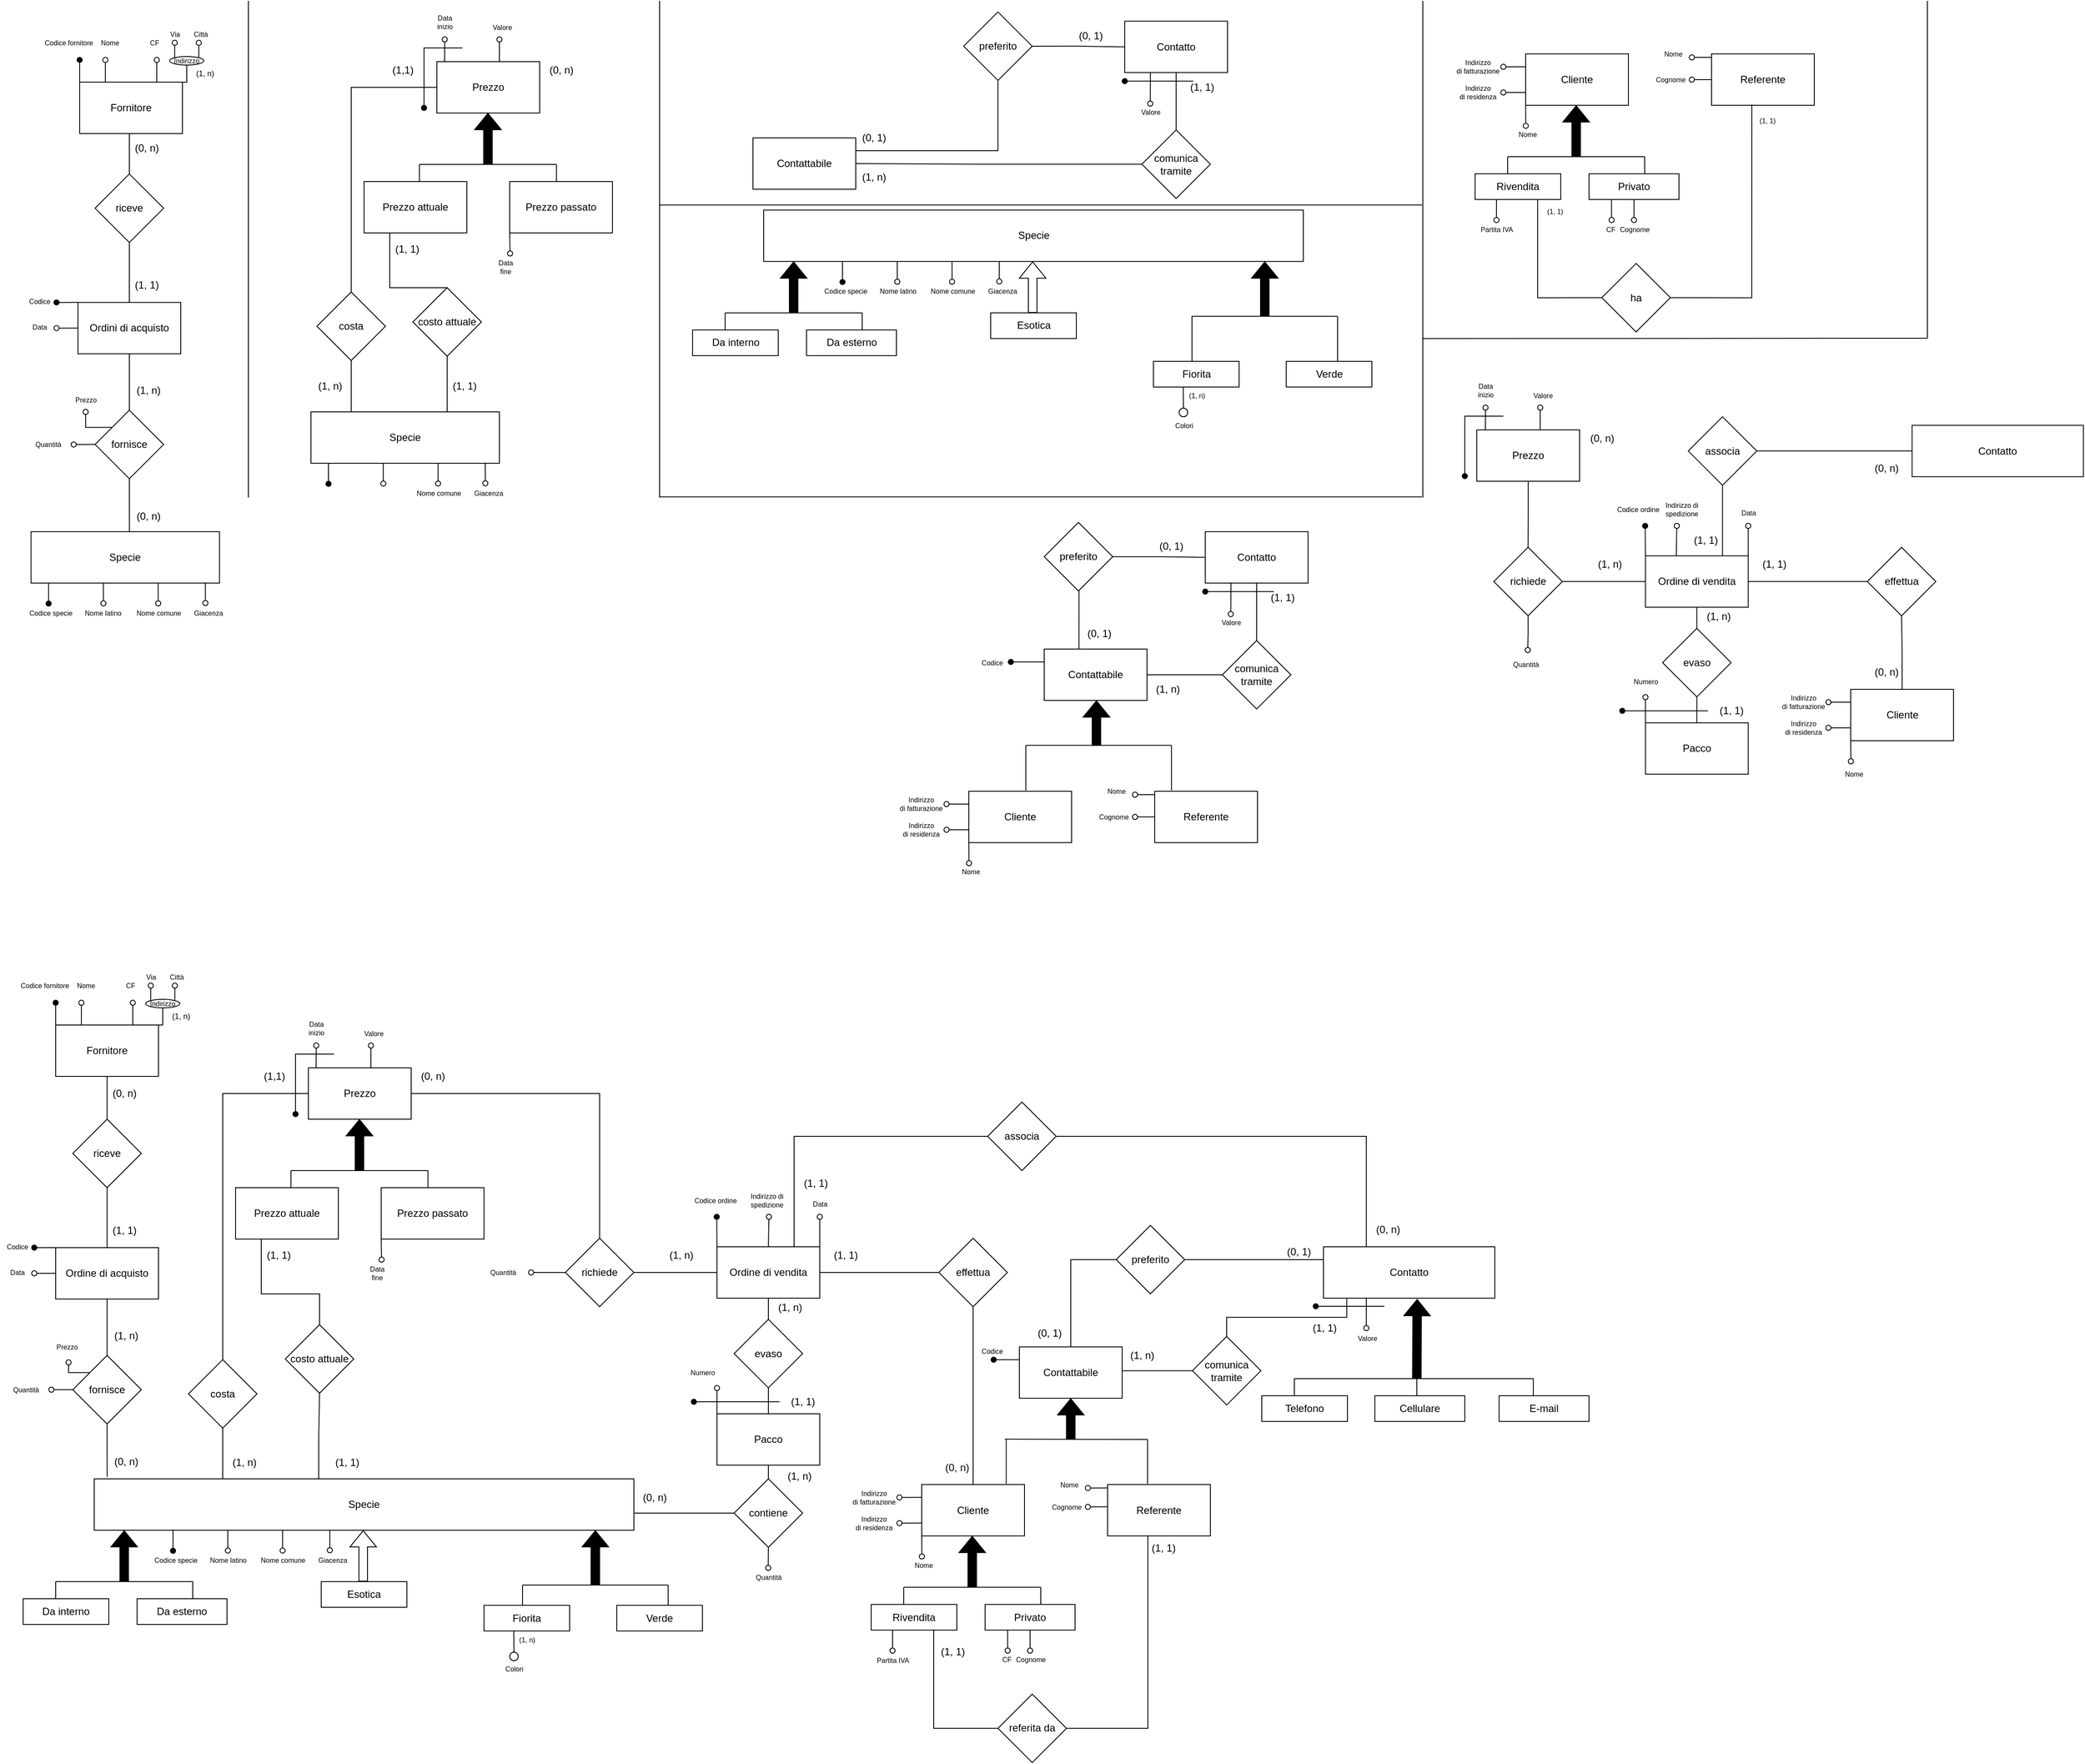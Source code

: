 <mxfile version="19.0.3" type="device"><diagram id="R2lEEEUBdFMjLlhIrx00" name="Page-1"><mxGraphModel dx="1298" dy="1901" grid="1" gridSize="10" guides="1" tooltips="1" connect="1" arrows="1" fold="1" page="1" pageScale="1" pageWidth="850" pageHeight="1100" background="none" math="0" shadow="0" extFonts="Permanent Marker^https://fonts.googleapis.com/css?family=Permanent+Marker"><root><mxCell id="0"/><mxCell id="1" parent="0"/><mxCell id="TdhclQJGAII_8z0_NBz7-6" style="edgeStyle=orthogonalEdgeStyle;rounded=0;orthogonalLoop=1;jettySize=auto;html=1;exitX=0.416;exitY=0;exitDx=0;exitDy=0;entryX=0.5;entryY=1;entryDx=0;entryDy=0;endArrow=none;endFill=0;strokeColor=#000000;exitPerimeter=0;" parent="1" source="evg--gTSh8q1QgjJtRMD-1" target="TdhclQJGAII_8z0_NBz7-5" edge="1"><mxGeometry relative="1" as="geometry"><Array as="points"><mxPoint x="402" y="576"/><mxPoint x="403" y="576"/></Array></mxGeometry></mxCell><mxCell id="evg--gTSh8q1QgjJtRMD-1" value="Specie" style="rounded=0;whiteSpace=wrap;html=1;gradientColor=none;" parent="1" vertex="1"><mxGeometry x="140" y="626" width="630" height="60" as="geometry"/></mxCell><mxCell id="evg--gTSh8q1QgjJtRMD-2" value="" style="shape=flexArrow;endArrow=classic;html=1;rounded=0;entryX=0.5;entryY=1;entryDx=0;entryDy=0;fillColor=#000000;" parent="1" edge="1"><mxGeometry width="50" height="50" relative="1" as="geometry"><mxPoint x="175" y="746" as="sourcePoint"/><mxPoint x="175" y="686" as="targetPoint"/><Array as="points"/></mxGeometry></mxCell><mxCell id="evg--gTSh8q1QgjJtRMD-3" value="" style="endArrow=none;html=1;rounded=0;" parent="1" edge="1"><mxGeometry width="50" height="50" relative="1" as="geometry"><mxPoint x="95" y="746" as="sourcePoint"/><mxPoint x="255" y="746" as="targetPoint"/></mxGeometry></mxCell><mxCell id="evg--gTSh8q1QgjJtRMD-4" value="" style="endArrow=none;html=1;rounded=0;" parent="1" edge="1"><mxGeometry width="50" height="50" relative="1" as="geometry"><mxPoint x="95" y="766" as="sourcePoint"/><mxPoint x="95" y="746" as="targetPoint"/></mxGeometry></mxCell><mxCell id="evg--gTSh8q1QgjJtRMD-5" value="" style="endArrow=none;html=1;rounded=0;" parent="1" edge="1"><mxGeometry width="50" height="50" relative="1" as="geometry"><mxPoint x="255" y="766" as="sourcePoint"/><mxPoint x="255" y="746" as="targetPoint"/><Array as="points"><mxPoint x="255" y="756"/></Array></mxGeometry></mxCell><mxCell id="evg--gTSh8q1QgjJtRMD-6" value="Da interno" style="rounded=0;whiteSpace=wrap;html=1;" parent="1" vertex="1"><mxGeometry x="57" y="766" width="100" height="30" as="geometry"/></mxCell><mxCell id="evg--gTSh8q1QgjJtRMD-7" value="Da esterno" style="rounded=0;whiteSpace=wrap;html=1;" parent="1" vertex="1"><mxGeometry x="190" y="766" width="105" height="30" as="geometry"/></mxCell><mxCell id="evg--gTSh8q1QgjJtRMD-15" value="" style="shape=flexArrow;endArrow=classic;html=1;rounded=0;entryX=0.5;entryY=1;entryDx=0;entryDy=0;fillColor=default;" parent="1" edge="1"><mxGeometry width="50" height="50" relative="1" as="geometry"><mxPoint x="454" y="746" as="sourcePoint"/><mxPoint x="454" y="686" as="targetPoint"/><Array as="points"/></mxGeometry></mxCell><mxCell id="evg--gTSh8q1QgjJtRMD-19" value="Esotica" style="rounded=0;whiteSpace=wrap;html=1;" parent="1" vertex="1"><mxGeometry x="405" y="746" width="100" height="30" as="geometry"/></mxCell><mxCell id="evg--gTSh8q1QgjJtRMD-21" value="" style="shape=flexArrow;endArrow=classic;html=1;rounded=0;entryX=0.5;entryY=1;entryDx=0;entryDy=0;fillColor=#000000;" parent="1" edge="1"><mxGeometry width="50" height="50" relative="1" as="geometry"><mxPoint x="725" y="750" as="sourcePoint"/><mxPoint x="725" y="686" as="targetPoint"/><Array as="points"/></mxGeometry></mxCell><mxCell id="evg--gTSh8q1QgjJtRMD-25" value="Fiorita" style="rounded=0;whiteSpace=wrap;html=1;" parent="1" vertex="1"><mxGeometry x="595" y="773.65" width="100" height="30" as="geometry"/></mxCell><mxCell id="YJx_6AToJlPCH2fqQYvR-12" style="edgeStyle=orthogonalEdgeStyle;rounded=0;orthogonalLoop=1;jettySize=auto;html=1;exitX=0.5;exitY=0;exitDx=0;exitDy=0;entryX=0.5;entryY=1;entryDx=0;entryDy=0;endArrow=none;endFill=0;" parent="1" source="evg--gTSh8q1QgjJtRMD-27" target="YJx_6AToJlPCH2fqQYvR-11" edge="1"><mxGeometry relative="1" as="geometry"/></mxCell><mxCell id="YJx_6AToJlPCH2fqQYvR-18" style="edgeStyle=orthogonalEdgeStyle;rounded=0;orthogonalLoop=1;jettySize=auto;html=1;entryX=0;entryY=0.5;entryDx=0;entryDy=0;endArrow=none;endFill=0;exitX=0.5;exitY=0;exitDx=0;exitDy=0;" parent="1" source="EqJ_ASj8_bhl8PqBFpqS-2" target="YJx_6AToJlPCH2fqQYvR-17" edge="1"><mxGeometry relative="1" as="geometry"><mxPoint x="1230" y="430" as="sourcePoint"/><Array as="points"><mxPoint x="1280" y="370"/></Array></mxGeometry></mxCell><mxCell id="8Zo9N6aTcWPrB1gZG110-1" style="edgeStyle=orthogonalEdgeStyle;rounded=0;orthogonalLoop=1;jettySize=auto;html=1;exitX=0;exitY=0.75;exitDx=0;exitDy=0;strokeColor=#000000;endArrow=oval;endFill=0;" parent="1" source="evg--gTSh8q1QgjJtRMD-27" edge="1"><mxGeometry relative="1" as="geometry"><mxPoint x="1080" y="677.817" as="targetPoint"/></mxGeometry></mxCell><mxCell id="8Zo9N6aTcWPrB1gZG110-2" style="edgeStyle=orthogonalEdgeStyle;rounded=0;orthogonalLoop=1;jettySize=auto;html=1;exitX=0;exitY=0.25;exitDx=0;exitDy=0;endArrow=oval;endFill=0;strokeColor=#000000;" parent="1" source="evg--gTSh8q1QgjJtRMD-27" edge="1"><mxGeometry relative="1" as="geometry"><mxPoint x="1080" y="647.817" as="targetPoint"/></mxGeometry></mxCell><mxCell id="8Zo9N6aTcWPrB1gZG110-14" style="edgeStyle=orthogonalEdgeStyle;rounded=0;orthogonalLoop=1;jettySize=auto;html=1;exitX=0;exitY=1;exitDx=0;exitDy=0;endArrow=oval;endFill=0;strokeColor=#000000;" parent="1" source="evg--gTSh8q1QgjJtRMD-27" edge="1"><mxGeometry relative="1" as="geometry"><mxPoint x="1106.2" y="716.65" as="targetPoint"/></mxGeometry></mxCell><mxCell id="evg--gTSh8q1QgjJtRMD-27" value="Cliente" style="rounded=0;whiteSpace=wrap;html=1;" parent="1" vertex="1"><mxGeometry x="1106" y="632.65" width="120" height="60" as="geometry"/></mxCell><mxCell id="evg--gTSh8q1QgjJtRMD-28" value="" style="shape=flexArrow;endArrow=classic;html=1;rounded=0;entryX=0.5;entryY=1;entryDx=0;entryDy=0;fillColor=#000000;" parent="1" edge="1"><mxGeometry width="50" height="50" relative="1" as="geometry"><mxPoint x="1165" y="752.65" as="sourcePoint"/><mxPoint x="1165" y="692.65" as="targetPoint"/><Array as="points"/></mxGeometry></mxCell><mxCell id="evg--gTSh8q1QgjJtRMD-29" value="" style="endArrow=none;html=1;rounded=0;" parent="1" edge="1"><mxGeometry width="50" height="50" relative="1" as="geometry"><mxPoint x="1085" y="752.65" as="sourcePoint"/><mxPoint x="1245" y="752.65" as="targetPoint"/></mxGeometry></mxCell><mxCell id="evg--gTSh8q1QgjJtRMD-30" value="" style="endArrow=none;html=1;rounded=0;" parent="1" edge="1"><mxGeometry width="50" height="50" relative="1" as="geometry"><mxPoint x="1085" y="772.65" as="sourcePoint"/><mxPoint x="1085" y="752.65" as="targetPoint"/></mxGeometry></mxCell><mxCell id="evg--gTSh8q1QgjJtRMD-31" value="" style="endArrow=none;html=1;rounded=0;" parent="1" edge="1"><mxGeometry width="50" height="50" relative="1" as="geometry"><mxPoint x="1245" y="772.65" as="sourcePoint"/><mxPoint x="1245" y="752.65" as="targetPoint"/><Array as="points"><mxPoint x="1245" y="762.65"/></Array></mxGeometry></mxCell><mxCell id="8Zo9N6aTcWPrB1gZG110-6" style="edgeStyle=orthogonalEdgeStyle;rounded=0;orthogonalLoop=1;jettySize=auto;html=1;exitX=0.75;exitY=1;exitDx=0;exitDy=0;entryX=0;entryY=0.5;entryDx=0;entryDy=0;endArrow=none;endFill=0;strokeColor=#000000;" parent="1" source="evg--gTSh8q1QgjJtRMD-32" target="8Zo9N6aTcWPrB1gZG110-5" edge="1"><mxGeometry relative="1" as="geometry"><Array as="points"><mxPoint x="1120" y="802.65"/><mxPoint x="1120" y="917.65"/></Array></mxGeometry></mxCell><mxCell id="8Zo9N6aTcWPrB1gZG110-17" style="edgeStyle=orthogonalEdgeStyle;rounded=0;orthogonalLoop=1;jettySize=auto;html=1;exitX=0.25;exitY=1;exitDx=0;exitDy=0;endArrow=oval;endFill=0;strokeColor=#000000;" parent="1" source="evg--gTSh8q1QgjJtRMD-32" edge="1"><mxGeometry relative="1" as="geometry"><mxPoint x="1071.923" y="826.65" as="targetPoint"/></mxGeometry></mxCell><mxCell id="evg--gTSh8q1QgjJtRMD-32" value="Rivendita" style="rounded=0;whiteSpace=wrap;html=1;" parent="1" vertex="1"><mxGeometry x="1047" y="772.65" width="100" height="30" as="geometry"/></mxCell><mxCell id="8Zo9N6aTcWPrB1gZG110-16" style="edgeStyle=orthogonalEdgeStyle;rounded=0;orthogonalLoop=1;jettySize=auto;html=1;exitX=0.25;exitY=1;exitDx=0;exitDy=0;endArrow=oval;endFill=0;strokeColor=#000000;" parent="1" source="evg--gTSh8q1QgjJtRMD-33" edge="1"><mxGeometry relative="1" as="geometry"><mxPoint x="1206.346" y="826.65" as="targetPoint"/></mxGeometry></mxCell><mxCell id="8Zo9N6aTcWPrB1gZG110-18" style="edgeStyle=orthogonalEdgeStyle;rounded=0;orthogonalLoop=1;jettySize=auto;html=1;exitX=0.5;exitY=1;exitDx=0;exitDy=0;endArrow=oval;endFill=0;strokeColor=#000000;" parent="1" source="evg--gTSh8q1QgjJtRMD-33" edge="1"><mxGeometry relative="1" as="geometry"><mxPoint x="1232.494" y="826.65" as="targetPoint"/></mxGeometry></mxCell><mxCell id="evg--gTSh8q1QgjJtRMD-33" value="Privato" style="rounded=0;whiteSpace=wrap;html=1;" parent="1" vertex="1"><mxGeometry x="1180" y="772.65" width="105" height="30" as="geometry"/></mxCell><mxCell id="f1HgGM3sn4O84PT5ph1s-2" style="edgeStyle=orthogonalEdgeStyle;rounded=0;orthogonalLoop=1;jettySize=auto;html=1;exitX=0.5;exitY=0;exitDx=0;exitDy=0;fontColor=#FF0F0F;endArrow=oval;endFill=0;" parent="1" source="evg--gTSh8q1QgjJtRMD-34" edge="1"><mxGeometry relative="1" as="geometry"><mxPoint x="927.615" y="320" as="targetPoint"/></mxGeometry></mxCell><mxCell id="f1HgGM3sn4O84PT5ph1s-5" style="edgeStyle=orthogonalEdgeStyle;rounded=0;orthogonalLoop=1;jettySize=auto;html=1;exitX=1;exitY=0;exitDx=0;exitDy=0;fontColor=#000000;endArrow=oval;endFill=0;" parent="1" source="evg--gTSh8q1QgjJtRMD-34" edge="1"><mxGeometry relative="1" as="geometry"><mxPoint x="986.974" y="320" as="targetPoint"/></mxGeometry></mxCell><mxCell id="rbhf4M_1oQCcLRV91-W2-3" style="edgeStyle=orthogonalEdgeStyle;rounded=0;orthogonalLoop=1;jettySize=auto;html=1;exitX=0;exitY=0;exitDx=0;exitDy=0;fontSize=8;endArrow=oval;endFill=1;" parent="1" source="evg--gTSh8q1QgjJtRMD-34" edge="1"><mxGeometry relative="1" as="geometry"><mxPoint x="866.667" y="320" as="targetPoint"/></mxGeometry></mxCell><mxCell id="evg--gTSh8q1QgjJtRMD-34" value="Ordine di vendita" style="rounded=0;whiteSpace=wrap;html=1;" parent="1" vertex="1"><mxGeometry x="867" y="355" width="120" height="60" as="geometry"/></mxCell><mxCell id="YJx_6AToJlPCH2fqQYvR-14" style="edgeStyle=orthogonalEdgeStyle;rounded=0;orthogonalLoop=1;jettySize=auto;html=1;exitX=0.136;exitY=1.011;exitDx=0;exitDy=0;endArrow=none;endFill=0;entryX=0.5;entryY=0;entryDx=0;entryDy=0;exitPerimeter=0;" parent="1" source="evg--gTSh8q1QgjJtRMD-35" target="YJx_6AToJlPCH2fqQYvR-15" edge="1"><mxGeometry relative="1" as="geometry"><mxPoint x="1560" y="486.78" as="targetPoint"/></mxGeometry></mxCell><mxCell id="JOKr7XCwBS5-fkNeOUqW-5" style="edgeStyle=orthogonalEdgeStyle;rounded=0;orthogonalLoop=1;jettySize=auto;html=1;exitX=0.25;exitY=1;exitDx=0;exitDy=0;endArrow=oval;endFill=0;" parent="1" source="evg--gTSh8q1QgjJtRMD-35" edge="1"><mxGeometry relative="1" as="geometry"><mxPoint x="1625" y="450" as="targetPoint"/></mxGeometry></mxCell><mxCell id="evg--gTSh8q1QgjJtRMD-35" value="Contatto" style="rounded=0;whiteSpace=wrap;html=1;" parent="1" vertex="1"><mxGeometry x="1575" y="355" width="200" height="60" as="geometry"/></mxCell><mxCell id="f1HgGM3sn4O84PT5ph1s-9" style="edgeStyle=orthogonalEdgeStyle;rounded=0;orthogonalLoop=1;jettySize=auto;html=1;exitX=0;exitY=0;exitDx=0;exitDy=0;fontSize=8;fontColor=#000000;endArrow=oval;endFill=1;" parent="1" source="YJx_6AToJlPCH2fqQYvR-1" edge="1"><mxGeometry relative="1" as="geometry"><mxPoint x="95" y="70.0" as="targetPoint"/></mxGeometry></mxCell><mxCell id="f1HgGM3sn4O84PT5ph1s-10" style="edgeStyle=orthogonalEdgeStyle;rounded=0;orthogonalLoop=1;jettySize=auto;html=1;exitX=0.25;exitY=0;exitDx=0;exitDy=0;fontSize=8;fontColor=#000000;endArrow=oval;endFill=0;" parent="1" source="YJx_6AToJlPCH2fqQYvR-1" edge="1"><mxGeometry relative="1" as="geometry"><mxPoint x="125" y="70.0" as="targetPoint"/></mxGeometry></mxCell><mxCell id="f1HgGM3sn4O84PT5ph1s-12" style="edgeStyle=orthogonalEdgeStyle;rounded=0;orthogonalLoop=1;jettySize=auto;html=1;exitX=0.75;exitY=0;exitDx=0;exitDy=0;fontSize=8;fontColor=#000000;endArrow=oval;endFill=0;" parent="1" source="YJx_6AToJlPCH2fqQYvR-1" edge="1"><mxGeometry relative="1" as="geometry"><mxPoint x="185" y="70.0" as="targetPoint"/></mxGeometry></mxCell><mxCell id="5a80qg504IDaUbhuQv2Y-2" style="edgeStyle=orthogonalEdgeStyle;rounded=0;orthogonalLoop=1;jettySize=auto;html=1;exitX=1;exitY=0;exitDx=0;exitDy=0;entryX=0.5;entryY=1;entryDx=0;entryDy=0;fontSize=8;endArrow=none;endFill=0;" parent="1" source="YJx_6AToJlPCH2fqQYvR-1" target="5a80qg504IDaUbhuQv2Y-1" edge="1"><mxGeometry relative="1" as="geometry"/></mxCell><mxCell id="YJx_6AToJlPCH2fqQYvR-1" value="Fornitore" style="rounded=0;whiteSpace=wrap;html=1;" parent="1" vertex="1"><mxGeometry x="95" y="96" width="120" height="60" as="geometry"/></mxCell><mxCell id="YJx_6AToJlPCH2fqQYvR-3" style="edgeStyle=orthogonalEdgeStyle;rounded=0;orthogonalLoop=1;jettySize=auto;html=1;exitX=0.5;exitY=1;exitDx=0;exitDy=0;entryX=0.024;entryY=-0.038;entryDx=0;entryDy=0;endArrow=none;endFill=0;entryPerimeter=0;" parent="1" source="YJx_6AToJlPCH2fqQYvR-2" target="evg--gTSh8q1QgjJtRMD-1" edge="1"><mxGeometry relative="1" as="geometry"><mxPoint x="330.51" y="626" as="targetPoint"/></mxGeometry></mxCell><mxCell id="YJx_6AToJlPCH2fqQYvR-56" style="edgeStyle=orthogonalEdgeStyle;rounded=0;orthogonalLoop=1;jettySize=auto;html=1;exitX=0.5;exitY=0;exitDx=0;exitDy=0;entryX=0.5;entryY=1;entryDx=0;entryDy=0;endArrow=none;endFill=0;strokeColor=#000000;" parent="1" source="YJx_6AToJlPCH2fqQYvR-2" target="YJx_6AToJlPCH2fqQYvR-54" edge="1"><mxGeometry relative="1" as="geometry"/></mxCell><mxCell id="f1HgGM3sn4O84PT5ph1s-29" style="edgeStyle=orthogonalEdgeStyle;rounded=0;orthogonalLoop=1;jettySize=auto;html=1;exitX=0;exitY=0.5;exitDx=0;exitDy=0;fontSize=8;fontColor=#000000;endArrow=oval;endFill=0;" parent="1" source="YJx_6AToJlPCH2fqQYvR-2" edge="1"><mxGeometry relative="1" as="geometry"><mxPoint x="90" y="521.903" as="targetPoint"/></mxGeometry></mxCell><mxCell id="lgy-Dqqla8Oo_DtLr3tS-40" style="edgeStyle=orthogonalEdgeStyle;rounded=0;orthogonalLoop=1;jettySize=auto;html=1;exitX=0;exitY=0;exitDx=0;exitDy=0;fontSize=8;endArrow=oval;endFill=0;" parent="1" source="YJx_6AToJlPCH2fqQYvR-2" edge="1"><mxGeometry relative="1" as="geometry"><mxPoint x="110.0" y="490" as="targetPoint"/></mxGeometry></mxCell><mxCell id="YJx_6AToJlPCH2fqQYvR-2" value="fornisce" style="rhombus;whiteSpace=wrap;html=1;rounded=0;" parent="1" vertex="1"><mxGeometry x="115" y="481.88" width="80" height="80" as="geometry"/></mxCell><mxCell id="YJx_6AToJlPCH2fqQYvR-8" style="edgeStyle=orthogonalEdgeStyle;rounded=0;orthogonalLoop=1;jettySize=auto;html=1;exitX=1;exitY=0.5;exitDx=0;exitDy=0;endArrow=none;endFill=0;" parent="1" source="YJx_6AToJlPCH2fqQYvR-6" target="evg--gTSh8q1QgjJtRMD-34" edge="1"><mxGeometry relative="1" as="geometry"/></mxCell><mxCell id="f1HgGM3sn4O84PT5ph1s-7" style="edgeStyle=orthogonalEdgeStyle;rounded=0;orthogonalLoop=1;jettySize=auto;html=1;exitX=0;exitY=0.5;exitDx=0;exitDy=0;fontSize=8;fontColor=#000000;endArrow=oval;endFill=0;" parent="1" source="YJx_6AToJlPCH2fqQYvR-6" edge="1"><mxGeometry relative="1" as="geometry"><mxPoint x="650" y="385" as="targetPoint"/></mxGeometry></mxCell><mxCell id="YJx_6AToJlPCH2fqQYvR-6" value="richiede" style="rhombus;whiteSpace=wrap;html=1;rounded=0;" parent="1" vertex="1"><mxGeometry x="690" y="345" width="80" height="80" as="geometry"/></mxCell><mxCell id="YJx_6AToJlPCH2fqQYvR-13" style="edgeStyle=orthogonalEdgeStyle;rounded=0;orthogonalLoop=1;jettySize=auto;html=1;exitX=0;exitY=0.5;exitDx=0;exitDy=0;entryX=1;entryY=0.5;entryDx=0;entryDy=0;endArrow=none;endFill=0;" parent="1" source="YJx_6AToJlPCH2fqQYvR-11" target="evg--gTSh8q1QgjJtRMD-34" edge="1"><mxGeometry relative="1" as="geometry"/></mxCell><mxCell id="YJx_6AToJlPCH2fqQYvR-11" value="effettua" style="rhombus;whiteSpace=wrap;html=1;rounded=0;" parent="1" vertex="1"><mxGeometry x="1126" y="345" width="80" height="80" as="geometry"/></mxCell><mxCell id="EqJ_ASj8_bhl8PqBFpqS-8" style="edgeStyle=orthogonalEdgeStyle;rounded=0;orthogonalLoop=1;jettySize=auto;html=1;exitX=0;exitY=0.5;exitDx=0;exitDy=0;entryX=1;entryY=0.5;entryDx=0;entryDy=0;fillColor=#000000;endArrow=none;endFill=0;" parent="1" source="YJx_6AToJlPCH2fqQYvR-15" target="EqJ_ASj8_bhl8PqBFpqS-2" edge="1"><mxGeometry relative="1" as="geometry"><Array as="points"><mxPoint x="1320" y="500"/></Array></mxGeometry></mxCell><mxCell id="YJx_6AToJlPCH2fqQYvR-15" value="comunica tramite" style="rhombus;whiteSpace=wrap;html=1;rounded=0;" parent="1" vertex="1"><mxGeometry x="1422" y="459.72" width="80" height="80" as="geometry"/></mxCell><mxCell id="YJx_6AToJlPCH2fqQYvR-19" style="edgeStyle=orthogonalEdgeStyle;rounded=0;orthogonalLoop=1;jettySize=auto;html=1;exitX=1;exitY=0.5;exitDx=0;exitDy=0;entryX=0;entryY=0.5;entryDx=0;entryDy=0;endArrow=none;endFill=0;" parent="1" source="YJx_6AToJlPCH2fqQYvR-17" target="evg--gTSh8q1QgjJtRMD-35" edge="1"><mxGeometry relative="1" as="geometry"><Array as="points"><mxPoint x="1413" y="370"/><mxPoint x="1575" y="370"/></Array></mxGeometry></mxCell><mxCell id="YJx_6AToJlPCH2fqQYvR-17" value="preferito" style="rhombus;whiteSpace=wrap;html=1;rounded=0;" parent="1" vertex="1"><mxGeometry x="1333" y="330" width="80" height="80" as="geometry"/></mxCell><mxCell id="YJx_6AToJlPCH2fqQYvR-20" value="(0, 1)" style="text;html=1;align=center;verticalAlign=middle;resizable=0;points=[];autosize=1;strokeColor=none;fillColor=none;rounded=0;" parent="1" vertex="1"><mxGeometry x="1235" y="446" width="40" height="20" as="geometry"/></mxCell><mxCell id="YJx_6AToJlPCH2fqQYvR-21" value="(0, 1)" style="text;html=1;align=center;verticalAlign=middle;resizable=0;points=[];autosize=1;strokeColor=none;fillColor=none;rounded=0;" parent="1" vertex="1"><mxGeometry x="1526" y="351" width="40" height="20" as="geometry"/></mxCell><mxCell id="YJx_6AToJlPCH2fqQYvR-31" style="edgeStyle=orthogonalEdgeStyle;rounded=0;orthogonalLoop=1;jettySize=auto;html=1;exitX=1;exitY=0.5;exitDx=0;exitDy=0;entryX=0.5;entryY=0;entryDx=0;entryDy=0;endArrow=none;endFill=0;strokeColor=#000000;" parent="1" source="YJx_6AToJlPCH2fqQYvR-22" target="YJx_6AToJlPCH2fqQYvR-6" edge="1"><mxGeometry relative="1" as="geometry"/></mxCell><mxCell id="f1HgGM3sn4O84PT5ph1s-19" style="edgeStyle=orthogonalEdgeStyle;rounded=0;orthogonalLoop=1;jettySize=auto;html=1;exitX=0.25;exitY=0;exitDx=0;exitDy=0;fontSize=8;fontColor=#000000;endArrow=oval;endFill=0;" parent="1" edge="1"><mxGeometry relative="1" as="geometry"><mxPoint x="463.071" y="120" as="targetPoint"/><mxPoint x="463" y="146" as="sourcePoint"/><Array as="points"><mxPoint x="463" y="130"/><mxPoint x="463" y="130"/></Array></mxGeometry></mxCell><mxCell id="rbhf4M_1oQCcLRV91-W2-13" style="edgeStyle=orthogonalEdgeStyle;rounded=0;orthogonalLoop=1;jettySize=auto;html=1;exitX=0.75;exitY=0;exitDx=0;exitDy=0;fontSize=8;endArrow=oval;endFill=0;" parent="1" edge="1"><mxGeometry relative="1" as="geometry"><mxPoint x="399.176" y="120" as="targetPoint"/><mxPoint x="399.0" y="146" as="sourcePoint"/></mxGeometry></mxCell><mxCell id="YJx_6AToJlPCH2fqQYvR-22" value="Prezzo" style="rounded=0;whiteSpace=wrap;html=1;shadow=0;" parent="1" vertex="1"><mxGeometry x="390" y="146" width="120" height="60" as="geometry"/></mxCell><mxCell id="YJx_6AToJlPCH2fqQYvR-45" style="edgeStyle=orthogonalEdgeStyle;rounded=0;orthogonalLoop=1;jettySize=auto;html=1;exitX=0;exitY=0.5;exitDx=0;exitDy=0;entryX=0.5;entryY=0;entryDx=0;entryDy=0;endArrow=none;endFill=0;" parent="1" source="YJx_6AToJlPCH2fqQYvR-22" target="YJx_6AToJlPCH2fqQYvR-44" edge="1"><mxGeometry relative="1" as="geometry"><mxPoint x="295" y="426.78" as="sourcePoint"/><Array as="points"><mxPoint x="290" y="176"/><mxPoint x="290" y="487"/></Array></mxGeometry></mxCell><mxCell id="YJx_6AToJlPCH2fqQYvR-23" value="Prezzo attuale" style="rounded=0;whiteSpace=wrap;html=1;" parent="1" vertex="1"><mxGeometry x="305" y="286" width="120" height="60" as="geometry"/></mxCell><mxCell id="rbhf4M_1oQCcLRV91-W2-11" style="edgeStyle=orthogonalEdgeStyle;rounded=0;orthogonalLoop=1;jettySize=auto;html=1;exitX=0;exitY=1;exitDx=0;exitDy=0;fontSize=8;endArrow=oval;endFill=0;" parent="1" source="YJx_6AToJlPCH2fqQYvR-24" edge="1"><mxGeometry relative="1" as="geometry"><mxPoint x="475.471" y="370" as="targetPoint"/></mxGeometry></mxCell><mxCell id="YJx_6AToJlPCH2fqQYvR-24" value="Prezzo passato" style="rounded=0;whiteSpace=wrap;html=1;" parent="1" vertex="1"><mxGeometry x="475" y="286" width="120" height="60" as="geometry"/></mxCell><mxCell id="YJx_6AToJlPCH2fqQYvR-26" value="" style="shape=flexArrow;endArrow=classic;html=1;rounded=0;entryX=0.5;entryY=1;entryDx=0;entryDy=0;fillColor=#000000;" parent="1" edge="1"><mxGeometry width="50" height="50" relative="1" as="geometry"><mxPoint x="449.64" y="266" as="sourcePoint"/><mxPoint x="449.64" y="206" as="targetPoint"/><Array as="points"><mxPoint x="449.64" y="226"/></Array></mxGeometry></mxCell><mxCell id="YJx_6AToJlPCH2fqQYvR-27" value="" style="endArrow=none;html=1;rounded=0;" parent="1" edge="1"><mxGeometry width="50" height="50" relative="1" as="geometry"><mxPoint x="369.64" y="266" as="sourcePoint"/><mxPoint x="529.64" y="266" as="targetPoint"/></mxGeometry></mxCell><mxCell id="YJx_6AToJlPCH2fqQYvR-28" value="" style="endArrow=none;html=1;rounded=0;" parent="1" edge="1"><mxGeometry width="50" height="50" relative="1" as="geometry"><mxPoint x="369.64" y="286" as="sourcePoint"/><mxPoint x="369.64" y="266" as="targetPoint"/></mxGeometry></mxCell><mxCell id="YJx_6AToJlPCH2fqQYvR-29" value="" style="endArrow=none;html=1;rounded=0;" parent="1" edge="1"><mxGeometry width="50" height="50" relative="1" as="geometry"><mxPoint x="529.64" y="286" as="sourcePoint"/><mxPoint x="529.64" y="266" as="targetPoint"/><Array as="points"><mxPoint x="529.64" y="276"/></Array></mxGeometry></mxCell><mxCell id="YJx_6AToJlPCH2fqQYvR-32" value="(1, n)" style="text;html=1;align=center;verticalAlign=middle;resizable=0;points=[];autosize=1;strokeColor=none;fillColor=none;rounded=0;" parent="1" vertex="1"><mxGeometry x="805" y="355" width="40" height="20" as="geometry"/></mxCell><mxCell id="YJx_6AToJlPCH2fqQYvR-33" value="(0, n)" style="text;html=1;align=center;verticalAlign=middle;resizable=0;points=[];autosize=1;strokeColor=none;fillColor=none;rounded=0;" parent="1" vertex="1"><mxGeometry x="774" y="637.65" width="40" height="20" as="geometry"/></mxCell><mxCell id="YJx_6AToJlPCH2fqQYvR-34" value="(0, n)" style="text;html=1;align=center;verticalAlign=middle;resizable=0;points=[];autosize=1;strokeColor=none;fillColor=none;rounded=0;" parent="1" vertex="1"><mxGeometry x="515" y="146" width="40" height="20" as="geometry"/></mxCell><mxCell id="YJx_6AToJlPCH2fqQYvR-35" value="(1, 1)" style="text;html=1;align=center;verticalAlign=middle;resizable=0;points=[];autosize=1;strokeColor=none;fillColor=none;rounded=0;" parent="1" vertex="1"><mxGeometry x="1556" y="439.72" width="40" height="20" as="geometry"/></mxCell><mxCell id="YJx_6AToJlPCH2fqQYvR-36" value="(1, n)" style="text;html=1;align=center;verticalAlign=middle;resizable=0;points=[];autosize=1;strokeColor=none;fillColor=none;rounded=0;" parent="1" vertex="1"><mxGeometry x="1343" y="471.88" width="40" height="20" as="geometry"/></mxCell><mxCell id="YJx_6AToJlPCH2fqQYvR-37" value="(1, 1)" style="text;html=1;align=center;verticalAlign=middle;resizable=0;points=[];autosize=1;strokeColor=none;fillColor=none;rounded=0;" parent="1" vertex="1"><mxGeometry x="997" y="355" width="40" height="20" as="geometry"/></mxCell><mxCell id="YJx_6AToJlPCH2fqQYvR-38" value="(0, n)" style="text;html=1;align=center;verticalAlign=middle;resizable=0;points=[];autosize=1;strokeColor=none;fillColor=none;rounded=0;" parent="1" vertex="1"><mxGeometry x="1127" y="602.65" width="40" height="20" as="geometry"/></mxCell><mxCell id="YJx_6AToJlPCH2fqQYvR-40" value="(0, n)" style="text;html=1;align=center;verticalAlign=middle;resizable=0;points=[];autosize=1;strokeColor=none;fillColor=none;rounded=0;" parent="1" vertex="1"><mxGeometry x="157" y="596" width="40" height="20" as="geometry"/></mxCell><mxCell id="YJx_6AToJlPCH2fqQYvR-41" value="(1, n)" style="text;html=1;align=center;verticalAlign=middle;resizable=0;points=[];autosize=1;strokeColor=none;fillColor=none;rounded=0;" parent="1" vertex="1"><mxGeometry x="157" y="448.94" width="40" height="20" as="geometry"/></mxCell><mxCell id="YJx_6AToJlPCH2fqQYvR-46" style="edgeStyle=orthogonalEdgeStyle;rounded=0;orthogonalLoop=1;jettySize=auto;html=1;exitX=0.5;exitY=1;exitDx=0;exitDy=0;endArrow=none;endFill=0;" parent="1" source="YJx_6AToJlPCH2fqQYvR-44" edge="1"><mxGeometry relative="1" as="geometry"><mxPoint x="290" y="626" as="targetPoint"/><Array as="points"><mxPoint x="290" y="626"/></Array></mxGeometry></mxCell><mxCell id="YJx_6AToJlPCH2fqQYvR-44" value="costa" style="rhombus;whiteSpace=wrap;html=1;rounded=0;" parent="1" vertex="1"><mxGeometry x="250" y="486.78" width="80" height="80" as="geometry"/></mxCell><mxCell id="YJx_6AToJlPCH2fqQYvR-47" value="(1, n)" style="text;html=1;align=center;verticalAlign=middle;resizable=0;points=[];autosize=1;strokeColor=none;fillColor=none;rounded=0;" parent="1" vertex="1"><mxGeometry x="295" y="596.78" width="40" height="20" as="geometry"/></mxCell><mxCell id="YJx_6AToJlPCH2fqQYvR-48" value="(1,1)" style="text;html=1;align=center;verticalAlign=middle;resizable=0;points=[];autosize=1;strokeColor=none;fillColor=none;rounded=0;" parent="1" vertex="1"><mxGeometry x="330" y="146" width="40" height="20" as="geometry"/></mxCell><mxCell id="YJx_6AToJlPCH2fqQYvR-50" style="edgeStyle=orthogonalEdgeStyle;rounded=0;orthogonalLoop=1;jettySize=auto;html=1;endArrow=oval;endFill=1;startArrow=none;startFill=0;" parent="1" edge="1"><mxGeometry relative="1" as="geometry"><mxPoint x="420" y="130" as="sourcePoint"/><mxPoint x="375" y="200" as="targetPoint"/><Array as="points"><mxPoint x="375" y="196"/><mxPoint x="375" y="196"/></Array></mxGeometry></mxCell><mxCell id="YJx_6AToJlPCH2fqQYvR-58" style="edgeStyle=orthogonalEdgeStyle;rounded=0;orthogonalLoop=1;jettySize=auto;html=1;exitX=0.5;exitY=0;exitDx=0;exitDy=0;entryX=0.5;entryY=1;entryDx=0;entryDy=0;endArrow=none;endFill=0;strokeColor=#000000;" parent="1" source="YJx_6AToJlPCH2fqQYvR-54" target="YJx_6AToJlPCH2fqQYvR-57" edge="1"><mxGeometry relative="1" as="geometry"/></mxCell><mxCell id="f1HgGM3sn4O84PT5ph1s-27" style="edgeStyle=orthogonalEdgeStyle;rounded=0;orthogonalLoop=1;jettySize=auto;html=1;exitX=0;exitY=0.5;exitDx=0;exitDy=0;fontSize=8;fontColor=#000000;endArrow=oval;endFill=0;" parent="1" source="YJx_6AToJlPCH2fqQYvR-54" edge="1"><mxGeometry relative="1" as="geometry"><mxPoint x="70" y="386.154" as="targetPoint"/></mxGeometry></mxCell><mxCell id="rbhf4M_1oQCcLRV91-W2-5" style="edgeStyle=orthogonalEdgeStyle;rounded=0;orthogonalLoop=1;jettySize=auto;html=1;exitX=0;exitY=0;exitDx=0;exitDy=0;fontSize=8;endArrow=oval;endFill=1;" parent="1" source="YJx_6AToJlPCH2fqQYvR-54" edge="1"><mxGeometry relative="1" as="geometry"><mxPoint x="70" y="355.857" as="targetPoint"/></mxGeometry></mxCell><mxCell id="YJx_6AToJlPCH2fqQYvR-54" value="Ordine di acquisto" style="rounded=0;whiteSpace=wrap;html=1;" parent="1" vertex="1"><mxGeometry x="95" y="356" width="120" height="60" as="geometry"/></mxCell><mxCell id="YJx_6AToJlPCH2fqQYvR-59" style="edgeStyle=orthogonalEdgeStyle;rounded=0;orthogonalLoop=1;jettySize=auto;html=1;exitX=0.5;exitY=0;exitDx=0;exitDy=0;entryX=0.5;entryY=1;entryDx=0;entryDy=0;endArrow=none;endFill=0;strokeColor=#000000;" parent="1" source="YJx_6AToJlPCH2fqQYvR-57" target="YJx_6AToJlPCH2fqQYvR-1" edge="1"><mxGeometry relative="1" as="geometry"/></mxCell><mxCell id="YJx_6AToJlPCH2fqQYvR-57" value="riceve" style="rhombus;whiteSpace=wrap;html=1;rounded=0;" parent="1" vertex="1"><mxGeometry x="115" y="206" width="80" height="80" as="geometry"/></mxCell><mxCell id="YJx_6AToJlPCH2fqQYvR-67" style="edgeStyle=orthogonalEdgeStyle;rounded=0;orthogonalLoop=1;jettySize=auto;html=1;exitX=0.5;exitY=1;exitDx=0;exitDy=0;entryX=0.5;entryY=0;entryDx=0;entryDy=0;endArrow=none;endFill=0;strokeColor=#000000;" parent="1" target="YJx_6AToJlPCH2fqQYvR-66" edge="1"><mxGeometry relative="1" as="geometry"><mxPoint x="927" y="596" as="sourcePoint"/></mxGeometry></mxCell><mxCell id="rbhf4M_1oQCcLRV91-W2-9" style="edgeStyle=orthogonalEdgeStyle;rounded=0;orthogonalLoop=1;jettySize=auto;html=1;exitX=0;exitY=0;exitDx=0;exitDy=0;fontSize=8;endArrow=oval;endFill=0;" parent="1" source="YJx_6AToJlPCH2fqQYvR-60" edge="1"><mxGeometry relative="1" as="geometry"><mxPoint x="867" y="520" as="targetPoint"/></mxGeometry></mxCell><mxCell id="YJx_6AToJlPCH2fqQYvR-60" value="Pacco" style="rounded=0;whiteSpace=wrap;html=1;shadow=0;" parent="1" vertex="1"><mxGeometry x="867" y="550" width="120" height="60" as="geometry"/></mxCell><mxCell id="YJx_6AToJlPCH2fqQYvR-64" style="edgeStyle=orthogonalEdgeStyle;rounded=0;orthogonalLoop=1;jettySize=auto;html=1;exitX=0.5;exitY=0;exitDx=0;exitDy=0;entryX=0.5;entryY=1;entryDx=0;entryDy=0;endArrow=none;endFill=0;strokeColor=#000000;" parent="1" source="YJx_6AToJlPCH2fqQYvR-62" target="evg--gTSh8q1QgjJtRMD-34" edge="1"><mxGeometry relative="1" as="geometry"/></mxCell><mxCell id="YJx_6AToJlPCH2fqQYvR-69" style="edgeStyle=orthogonalEdgeStyle;rounded=0;orthogonalLoop=1;jettySize=auto;html=1;exitX=0.5;exitY=1;exitDx=0;exitDy=0;entryX=0.5;entryY=0;entryDx=0;entryDy=0;endArrow=none;endFill=0;strokeColor=#000000;" parent="1" source="YJx_6AToJlPCH2fqQYvR-62" target="YJx_6AToJlPCH2fqQYvR-60" edge="1"><mxGeometry relative="1" as="geometry"/></mxCell><mxCell id="YJx_6AToJlPCH2fqQYvR-62" value="evaso" style="rhombus;whiteSpace=wrap;html=1;rounded=0;" parent="1" vertex="1"><mxGeometry x="887" y="439.72" width="80" height="80" as="geometry"/></mxCell><mxCell id="YJx_6AToJlPCH2fqQYvR-68" style="edgeStyle=orthogonalEdgeStyle;rounded=0;orthogonalLoop=1;jettySize=auto;html=1;exitX=0;exitY=0.5;exitDx=0;exitDy=0;endArrow=none;endFill=0;strokeColor=#000000;" parent="1" source="YJx_6AToJlPCH2fqQYvR-66" edge="1"><mxGeometry relative="1" as="geometry"><mxPoint x="770" y="666" as="targetPoint"/><Array as="points"><mxPoint x="770" y="666"/></Array></mxGeometry></mxCell><mxCell id="JOKr7XCwBS5-fkNeOUqW-8" style="edgeStyle=orthogonalEdgeStyle;rounded=0;orthogonalLoop=1;jettySize=auto;html=1;exitX=0.5;exitY=1;exitDx=0;exitDy=0;fontSize=8;startArrow=none;startFill=0;endArrow=oval;endFill=0;" parent="1" source="YJx_6AToJlPCH2fqQYvR-66" edge="1"><mxGeometry relative="1" as="geometry"><mxPoint x="926.758" y="730" as="targetPoint"/></mxGeometry></mxCell><mxCell id="YJx_6AToJlPCH2fqQYvR-66" value="contiene" style="rhombus;whiteSpace=wrap;html=1;rounded=0;" parent="1" vertex="1"><mxGeometry x="887" y="626" width="80" height="80" as="geometry"/></mxCell><mxCell id="YJx_6AToJlPCH2fqQYvR-70" style="edgeStyle=orthogonalEdgeStyle;rounded=0;orthogonalLoop=1;jettySize=auto;html=1;endArrow=none;endFill=0;startArrow=oval;startFill=1;" parent="1" edge="1"><mxGeometry relative="1" as="geometry"><mxPoint x="840" y="536" as="sourcePoint"/><mxPoint x="940" y="536.02" as="targetPoint"/><Array as="points"><mxPoint x="940" y="536.02"/></Array></mxGeometry></mxCell><mxCell id="YJx_6AToJlPCH2fqQYvR-83" value="" style="endArrow=none;html=1;rounded=0;strokeColor=#000000;" parent="1" edge="1"><mxGeometry width="50" height="50" relative="1" as="geometry"><mxPoint x="320" y="-520" as="sourcePoint"/><mxPoint x="320" y="-1100" as="targetPoint"/></mxGeometry></mxCell><mxCell id="YJx_6AToJlPCH2fqQYvR-100" value="" style="endArrow=none;html=1;rounded=0;strokeColor=#000000;" parent="1" edge="1"><mxGeometry width="50" height="50" relative="1" as="geometry"><mxPoint x="800" y="-520" as="sourcePoint"/><mxPoint x="800" y="-1100" as="targetPoint"/></mxGeometry></mxCell><mxCell id="YJx_6AToJlPCH2fqQYvR-102" style="edgeStyle=orthogonalEdgeStyle;rounded=0;orthogonalLoop=1;jettySize=auto;html=1;exitX=1;exitY=0.25;exitDx=0;exitDy=0;entryX=0.5;entryY=1;entryDx=0;entryDy=0;endArrow=none;endFill=0;" parent="1" source="YJx_6AToJlPCH2fqQYvR-103" target="YJx_6AToJlPCH2fqQYvR-116" edge="1"><mxGeometry relative="1" as="geometry"/></mxCell><mxCell id="YJx_6AToJlPCH2fqQYvR-103" value="Contattabile" style="rounded=0;whiteSpace=wrap;html=1;" parent="1" vertex="1"><mxGeometry x="909" y="-940" width="120" height="60" as="geometry"/></mxCell><mxCell id="YJx_6AToJlPCH2fqQYvR-110" style="edgeStyle=orthogonalEdgeStyle;rounded=0;orthogonalLoop=1;jettySize=auto;html=1;exitX=0.5;exitY=1;exitDx=0;exitDy=0;endArrow=none;endFill=0;entryX=0.5;entryY=0;entryDx=0;entryDy=0;" parent="1" source="YJx_6AToJlPCH2fqQYvR-111" target="YJx_6AToJlPCH2fqQYvR-114" edge="1"><mxGeometry relative="1" as="geometry"><mxPoint x="1363" y="-979.22" as="targetPoint"/></mxGeometry></mxCell><mxCell id="JOKr7XCwBS5-fkNeOUqW-17" style="edgeStyle=orthogonalEdgeStyle;orthogonalLoop=1;jettySize=auto;html=1;exitX=0.25;exitY=1;exitDx=0;exitDy=0;fontSize=8;fontColor=none;startArrow=none;startFill=0;endArrow=oval;endFill=0;fillColor=#EA6B66;" parent="1" source="YJx_6AToJlPCH2fqQYvR-111" edge="1"><mxGeometry relative="1" as="geometry"><mxPoint x="1372.8" y="-980" as="targetPoint"/></mxGeometry></mxCell><mxCell id="YJx_6AToJlPCH2fqQYvR-111" value="Contatto" style="rounded=0;whiteSpace=wrap;html=1;" parent="1" vertex="1"><mxGeometry x="1343" y="-1076.28" width="120" height="60" as="geometry"/></mxCell><mxCell id="YJx_6AToJlPCH2fqQYvR-113" style="edgeStyle=orthogonalEdgeStyle;rounded=0;orthogonalLoop=1;jettySize=auto;html=1;entryX=1;entryY=0.5;entryDx=0;entryDy=0;endArrow=none;endFill=0;" parent="1" source="YJx_6AToJlPCH2fqQYvR-114" target="YJx_6AToJlPCH2fqQYvR-103" edge="1"><mxGeometry relative="1" as="geometry"/></mxCell><mxCell id="YJx_6AToJlPCH2fqQYvR-114" value="comunica tramite" style="rhombus;whiteSpace=wrap;html=1;rounded=0;" parent="1" vertex="1"><mxGeometry x="1363" y="-949.22" width="80" height="80" as="geometry"/></mxCell><mxCell id="YJx_6AToJlPCH2fqQYvR-115" style="edgeStyle=orthogonalEdgeStyle;rounded=0;orthogonalLoop=1;jettySize=auto;html=1;exitX=1;exitY=0.5;exitDx=0;exitDy=0;entryX=0;entryY=0.5;entryDx=0;entryDy=0;endArrow=none;endFill=0;" parent="1" source="YJx_6AToJlPCH2fqQYvR-116" target="YJx_6AToJlPCH2fqQYvR-111" edge="1"><mxGeometry relative="1" as="geometry"/></mxCell><mxCell id="YJx_6AToJlPCH2fqQYvR-116" value="preferito" style="rhombus;whiteSpace=wrap;html=1;rounded=0;" parent="1" vertex="1"><mxGeometry x="1155" y="-1087.06" width="80" height="80" as="geometry"/></mxCell><mxCell id="YJx_6AToJlPCH2fqQYvR-117" value="(0, 1)" style="text;html=1;align=center;verticalAlign=middle;resizable=0;points=[];autosize=1;strokeColor=none;fillColor=none;rounded=0;" parent="1" vertex="1"><mxGeometry x="1030" y="-950" width="40" height="20" as="geometry"/></mxCell><mxCell id="YJx_6AToJlPCH2fqQYvR-118" value="(0, 1)" style="text;html=1;align=center;verticalAlign=middle;resizable=0;points=[];autosize=1;strokeColor=none;fillColor=none;rounded=0;" parent="1" vertex="1"><mxGeometry x="1283" y="-1069.22" width="40" height="20" as="geometry"/></mxCell><mxCell id="YJx_6AToJlPCH2fqQYvR-119" value="(1, 1)" style="text;html=1;align=center;verticalAlign=middle;resizable=0;points=[];autosize=1;strokeColor=none;fillColor=none;rounded=0;" parent="1" vertex="1"><mxGeometry x="1413" y="-1009.22" width="40" height="20" as="geometry"/></mxCell><mxCell id="YJx_6AToJlPCH2fqQYvR-120" value="(1, n)" style="text;html=1;align=center;verticalAlign=middle;resizable=0;points=[];autosize=1;strokeColor=none;fillColor=none;rounded=0;" parent="1" vertex="1"><mxGeometry x="1030" y="-904.12" width="40" height="20" as="geometry"/></mxCell><mxCell id="YJx_6AToJlPCH2fqQYvR-122" style="edgeStyle=orthogonalEdgeStyle;rounded=0;orthogonalLoop=1;jettySize=auto;html=1;endArrow=none;endFill=0;startArrow=oval;startFill=1;" parent="1" edge="1"><mxGeometry relative="1" as="geometry"><mxPoint x="1343" y="-1006.28" as="sourcePoint"/><mxPoint x="1423" y="-1006.28" as="targetPoint"/><Array as="points"><mxPoint x="1343" y="-1006.28"/></Array></mxGeometry></mxCell><mxCell id="nmt88iNsvOWniwjGhFMF-1" value="" style="endArrow=none;html=1;rounded=0;strokeColor=#000000;" parent="1" edge="1"><mxGeometry width="50" height="50" relative="1" as="geometry"><mxPoint x="800" y="-861.67" as="sourcePoint"/><mxPoint x="1690" y="-861.67" as="targetPoint"/></mxGeometry></mxCell><mxCell id="nmt88iNsvOWniwjGhFMF-18" value="(0, n)" style="text;html=1;align=center;verticalAlign=middle;resizable=0;points=[];autosize=1;strokeColor=none;fillColor=none;rounded=0;" parent="1" vertex="1"><mxGeometry x="155" y="166" width="40" height="20" as="geometry"/></mxCell><mxCell id="nmt88iNsvOWniwjGhFMF-19" value="(1, 1)" style="text;html=1;align=center;verticalAlign=middle;resizable=0;points=[];autosize=1;strokeColor=none;fillColor=none;rounded=0;" parent="1" vertex="1"><mxGeometry x="155" y="326" width="40" height="20" as="geometry"/></mxCell><mxCell id="TdhclQJGAII_8z0_NBz7-7" style="edgeStyle=orthogonalEdgeStyle;rounded=0;orthogonalLoop=1;jettySize=auto;html=1;exitX=0.5;exitY=0;exitDx=0;exitDy=0;entryX=0.25;entryY=1;entryDx=0;entryDy=0;endArrow=none;endFill=0;strokeColor=#000000;" parent="1" source="TdhclQJGAII_8z0_NBz7-5" target="YJx_6AToJlPCH2fqQYvR-23" edge="1"><mxGeometry relative="1" as="geometry"><Array as="points"><mxPoint x="403" y="410"/><mxPoint x="335" y="410"/></Array></mxGeometry></mxCell><mxCell id="TdhclQJGAII_8z0_NBz7-5" value="costo attuale" style="rhombus;whiteSpace=wrap;html=1;rounded=0;" parent="1" vertex="1"><mxGeometry x="363" y="446" width="80" height="80" as="geometry"/></mxCell><mxCell id="TdhclQJGAII_8z0_NBz7-8" value="(1, 1)" style="text;html=1;align=center;verticalAlign=middle;resizable=0;points=[];autosize=1;strokeColor=none;fillColor=none;rounded=0;" parent="1" vertex="1"><mxGeometry x="415" y="596.78" width="40" height="20" as="geometry"/></mxCell><mxCell id="TdhclQJGAII_8z0_NBz7-9" value="(1, 1)" style="text;html=1;align=center;verticalAlign=middle;resizable=0;points=[];autosize=1;strokeColor=none;fillColor=none;rounded=0;" parent="1" vertex="1"><mxGeometry x="335" y="355.0" width="40" height="20" as="geometry"/></mxCell><mxCell id="TdhclQJGAII_8z0_NBz7-16" value="Nome latino" style="text;html=1;align=center;verticalAlign=middle;resizable=0;points=[];autosize=1;strokeColor=none;fillColor=none;fontSize=8;rounded=0;" parent="1" vertex="1"><mxGeometry x="266" y="711" width="60" height="20" as="geometry"/></mxCell><mxCell id="TdhclQJGAII_8z0_NBz7-17" value="Nome comune" style="text;html=1;align=center;verticalAlign=middle;resizable=0;points=[];autosize=1;strokeColor=none;fillColor=none;fontSize=8;rounded=0;" parent="1" vertex="1"><mxGeometry x="325" y="711" width="70" height="20" as="geometry"/></mxCell><mxCell id="TdhclQJGAII_8z0_NBz7-20" value="Codice specie" style="text;html=1;align=center;verticalAlign=middle;resizable=0;points=[];autosize=1;strokeColor=none;fillColor=none;fontSize=8;rounded=0;" parent="1" vertex="1"><mxGeometry x="200" y="711" width="70" height="20" as="geometry"/></mxCell><mxCell id="TdhclQJGAII_8z0_NBz7-21" style="edgeStyle=orthogonalEdgeStyle;rounded=0;orthogonalLoop=1;jettySize=auto;html=1;endArrow=none;endFill=0;strokeColor=#000000;entryX=0.5;entryY=0;entryDx=0;entryDy=0;exitX=0.333;exitY=1.005;exitDx=0;exitDy=0;exitPerimeter=0;" parent="1" target="TdhclQJGAII_8z0_NBz7-22" edge="1"><mxGeometry relative="1" as="geometry"><mxPoint x="604.9" y="837.35" as="targetPoint"/><mxPoint x="629.79" y="803.65" as="sourcePoint"/><Array as="points"/></mxGeometry></mxCell><mxCell id="TdhclQJGAII_8z0_NBz7-22" value="" style="ellipse;whiteSpace=wrap;html=1;aspect=fixed;fillColor=none;rounded=0;" parent="1" vertex="1"><mxGeometry x="625" y="828.35" width="10" height="10" as="geometry"/></mxCell><mxCell id="TdhclQJGAII_8z0_NBz7-23" value="Colori" style="text;html=1;align=center;verticalAlign=middle;resizable=0;points=[];autosize=1;strokeColor=none;fillColor=none;fontSize=8;rounded=0;" parent="1" vertex="1"><mxGeometry x="610" y="838.35" width="40" height="20" as="geometry"/></mxCell><mxCell id="TdhclQJGAII_8z0_NBz7-24" value="(1, n)" style="text;html=1;align=center;verticalAlign=middle;resizable=0;points=[];autosize=1;strokeColor=none;fillColor=none;fontSize=8;rounded=0;" parent="1" vertex="1"><mxGeometry x="630" y="803.65" width="30" height="20" as="geometry"/></mxCell><mxCell id="TdhclQJGAII_8z0_NBz7-30" value="Indirizzo &lt;br&gt;di residenza" style="text;html=1;align=center;verticalAlign=middle;resizable=0;points=[];autosize=1;strokeColor=none;fillColor=none;fontSize=8;rounded=0;" parent="1" vertex="1"><mxGeometry x="1020" y="662.65" width="60" height="30" as="geometry"/></mxCell><mxCell id="TdhclQJGAII_8z0_NBz7-48" value="" style="shape=flexArrow;endArrow=classic;html=1;rounded=0;entryX=0.547;entryY=1.017;entryDx=0;entryDy=0;fillColor=#000000;entryPerimeter=0;" parent="1" target="evg--gTSh8q1QgjJtRMD-35" edge="1"><mxGeometry width="50" height="50" relative="1" as="geometry"><mxPoint x="1684" y="509" as="sourcePoint"/><mxPoint x="1688" y="448.94" as="targetPoint"/><Array as="points"/></mxGeometry></mxCell><mxCell id="TdhclQJGAII_8z0_NBz7-49" value="" style="endArrow=none;html=1;rounded=0;" parent="1" edge="1"><mxGeometry width="50" height="50" relative="1" as="geometry"><mxPoint x="1541" y="508.94" as="sourcePoint"/><mxPoint x="1820" y="509" as="targetPoint"/></mxGeometry></mxCell><mxCell id="TdhclQJGAII_8z0_NBz7-50" value="" style="endArrow=none;html=1;rounded=0;" parent="1" edge="1"><mxGeometry width="50" height="50" relative="1" as="geometry"><mxPoint x="1541" y="528.94" as="sourcePoint"/><mxPoint x="1541" y="508.94" as="targetPoint"/></mxGeometry></mxCell><mxCell id="TdhclQJGAII_8z0_NBz7-51" value="" style="endArrow=none;html=1;rounded=0;" parent="1" edge="1"><mxGeometry width="50" height="50" relative="1" as="geometry"><mxPoint x="1684" y="528.94" as="sourcePoint"/><mxPoint x="1684" y="508.94" as="targetPoint"/><Array as="points"><mxPoint x="1684" y="518.94"/></Array></mxGeometry></mxCell><mxCell id="TdhclQJGAII_8z0_NBz7-52" value="Telefono" style="rounded=0;whiteSpace=wrap;html=1;" parent="1" vertex="1"><mxGeometry x="1503" y="528.94" width="100" height="30" as="geometry"/></mxCell><mxCell id="TdhclQJGAII_8z0_NBz7-53" value="Cellulare" style="rounded=0;whiteSpace=wrap;html=1;" parent="1" vertex="1"><mxGeometry x="1635" y="528.94" width="105" height="30" as="geometry"/></mxCell><mxCell id="TdhclQJGAII_8z0_NBz7-58" value="" style="endArrow=none;html=1;rounded=0;" parent="1" edge="1"><mxGeometry width="50" height="50" relative="1" as="geometry"><mxPoint x="1820" y="528.94" as="sourcePoint"/><mxPoint x="1820" y="508.94" as="targetPoint"/><Array as="points"><mxPoint x="1820" y="518.94"/></Array></mxGeometry></mxCell><mxCell id="TdhclQJGAII_8z0_NBz7-59" value="E-mail" style="rounded=0;whiteSpace=wrap;html=1;" parent="1" vertex="1"><mxGeometry x="1780" y="528.94" width="105" height="30" as="geometry"/></mxCell><mxCell id="TdhclQJGAII_8z0_NBz7-65" value="CF" style="text;html=1;align=center;verticalAlign=middle;resizable=0;points=[];autosize=1;strokeColor=none;fillColor=none;fontSize=8;rounded=0;" parent="1" vertex="1"><mxGeometry x="1190" y="827.35" width="30" height="20" as="geometry"/></mxCell><mxCell id="8Zo9N6aTcWPrB1gZG110-3" value="Indirizzo &lt;br&gt;di fatturazione" style="text;html=1;align=center;verticalAlign=middle;resizable=0;points=[];autosize=1;strokeColor=none;fillColor=none;fontSize=8;rounded=0;" parent="1" vertex="1"><mxGeometry x="1015" y="632.65" width="70" height="30" as="geometry"/></mxCell><mxCell id="f1HgGM3sn4O84PT5ph1s-21" style="edgeStyle=orthogonalEdgeStyle;rounded=0;orthogonalLoop=1;jettySize=auto;html=1;exitX=0;exitY=0;exitDx=0;exitDy=0;fontSize=8;fontColor=#000000;endArrow=oval;endFill=0;" parent="1" edge="1"><mxGeometry relative="1" as="geometry"><mxPoint x="1300" y="637" as="targetPoint"/><mxPoint x="1323" y="636.65" as="sourcePoint"/></mxGeometry></mxCell><mxCell id="f1HgGM3sn4O84PT5ph1s-23" style="edgeStyle=orthogonalEdgeStyle;rounded=0;orthogonalLoop=1;jettySize=auto;html=1;exitX=0;exitY=0.5;exitDx=0;exitDy=0;fontSize=8;fontColor=#000000;endArrow=oval;endFill=0;" parent="1" edge="1"><mxGeometry relative="1" as="geometry"><mxPoint x="1300" y="659" as="targetPoint"/><mxPoint x="1323.0" y="658.65" as="sourcePoint"/></mxGeometry></mxCell><mxCell id="8Zo9N6aTcWPrB1gZG110-4" value="Referente" style="rounded=0;whiteSpace=wrap;html=1;" parent="1" vertex="1"><mxGeometry x="1323" y="632.65" width="120" height="60" as="geometry"/></mxCell><mxCell id="8Zo9N6aTcWPrB1gZG110-7" style="edgeStyle=orthogonalEdgeStyle;rounded=0;orthogonalLoop=1;jettySize=auto;html=1;exitX=1;exitY=0.5;exitDx=0;exitDy=0;entryX=0.392;entryY=0.989;entryDx=0;entryDy=0;endArrow=none;endFill=0;strokeColor=#000000;entryPerimeter=0;" parent="1" source="8Zo9N6aTcWPrB1gZG110-5" target="8Zo9N6aTcWPrB1gZG110-4" edge="1"><mxGeometry relative="1" as="geometry"><Array as="points"><mxPoint x="1370" y="917"/></Array></mxGeometry></mxCell><mxCell id="8Zo9N6aTcWPrB1gZG110-5" value="referita da" style="rhombus;whiteSpace=wrap;html=1;rounded=0;" parent="1" vertex="1"><mxGeometry x="1195" y="877.35" width="80" height="80" as="geometry"/></mxCell><mxCell id="8Zo9N6aTcWPrB1gZG110-15" value="Nome" style="text;html=1;align=center;verticalAlign=middle;resizable=0;points=[];autosize=1;strokeColor=none;fillColor=none;fontSize=8;rounded=0;" parent="1" vertex="1"><mxGeometry x="1088" y="716.65" width="40" height="20" as="geometry"/></mxCell><mxCell id="8Zo9N6aTcWPrB1gZG110-19" value="Cognome" style="text;html=1;align=center;verticalAlign=middle;resizable=0;points=[];autosize=1;strokeColor=none;fillColor=none;fontSize=8;rounded=0;" parent="1" vertex="1"><mxGeometry x="1207.5" y="827.35" width="50" height="20" as="geometry"/></mxCell><mxCell id="8Zo9N6aTcWPrB1gZG110-20" value="(1, 1)" style="text;html=1;align=center;verticalAlign=middle;resizable=0;points=[];autosize=1;strokeColor=none;fillColor=none;fontSize=12;rounded=0;" parent="1" vertex="1"><mxGeometry x="1121.5" y="818.35" width="40" height="20" as="geometry"/></mxCell><mxCell id="8Zo9N6aTcWPrB1gZG110-21" value="(1, 1)" style="text;html=1;align=center;verticalAlign=middle;resizable=0;points=[];autosize=1;strokeColor=none;fillColor=none;fontSize=12;rounded=0;" parent="1" vertex="1"><mxGeometry x="1368" y="696.65" width="40" height="20" as="geometry"/></mxCell><mxCell id="8Zo9N6aTcWPrB1gZG110-26" value="Partita IVA" style="text;html=1;align=center;verticalAlign=middle;resizable=0;points=[];autosize=1;strokeColor=none;fillColor=none;fontSize=8;rounded=0;" parent="1" vertex="1"><mxGeometry x="1047" y="827.65" width="50" height="20" as="geometry"/></mxCell><mxCell id="8Zo9N6aTcWPrB1gZG110-27" style="edgeStyle=orthogonalEdgeStyle;rounded=0;orthogonalLoop=1;jettySize=auto;html=1;exitX=0.146;exitY=1.005;exitDx=0;exitDy=0;endArrow=oval;endFill=1;strokeColor=#000000;exitPerimeter=0;" parent="1" source="evg--gTSh8q1QgjJtRMD-1" edge="1"><mxGeometry relative="1" as="geometry"><mxPoint x="232" y="710" as="targetPoint"/><mxPoint x="231.92" y="694.46" as="sourcePoint"/></mxGeometry></mxCell><mxCell id="8Zo9N6aTcWPrB1gZG110-30" style="edgeStyle=orthogonalEdgeStyle;rounded=0;orthogonalLoop=1;jettySize=auto;html=1;endArrow=oval;endFill=0;strokeColor=#000000;exitX=0.349;exitY=1.006;exitDx=0;exitDy=0;exitPerimeter=0;" parent="1" source="evg--gTSh8q1QgjJtRMD-1" edge="1"><mxGeometry relative="1" as="geometry"><mxPoint x="359.92" y="709.7" as="targetPoint"/><mxPoint x="360" y="690" as="sourcePoint"/></mxGeometry></mxCell><mxCell id="8Zo9N6aTcWPrB1gZG110-31" style="edgeStyle=orthogonalEdgeStyle;rounded=0;orthogonalLoop=1;jettySize=auto;html=1;endArrow=oval;endFill=0;strokeColor=#000000;exitX=0.238;exitY=1.003;exitDx=0;exitDy=0;exitPerimeter=0;" parent="1" edge="1"><mxGeometry relative="1" as="geometry"><mxPoint x="295.97" y="709.7" as="targetPoint"/><mxPoint x="295.94" y="686.18" as="sourcePoint"/></mxGeometry></mxCell><mxCell id="f1HgGM3sn4O84PT5ph1s-3" value="&lt;font color=&quot;#000000&quot; style=&quot;font-size: 8px;&quot;&gt;Indirizzo di&lt;br style=&quot;font-size: 8px;&quot;&gt;spedizione&lt;br style=&quot;font-size: 8px;&quot;&gt;&lt;/font&gt;" style="text;html=1;align=center;verticalAlign=middle;resizable=0;points=[];autosize=1;strokeColor=none;fillColor=none;fontColor=#FF0F0F;fontSize=8;rounded=0;" parent="1" vertex="1"><mxGeometry x="900" y="286" width="50" height="30" as="geometry"/></mxCell><mxCell id="f1HgGM3sn4O84PT5ph1s-6" value="Data" style="text;html=1;align=center;verticalAlign=middle;resizable=0;points=[];autosize=1;strokeColor=none;fillColor=none;fontColor=#000000;fontSize=8;rounded=0;" parent="1" vertex="1"><mxGeometry x="972" y="295" width="30" height="20" as="geometry"/></mxCell><mxCell id="f1HgGM3sn4O84PT5ph1s-8" value="Quantità" style="text;html=1;align=center;verticalAlign=middle;resizable=0;points=[];autosize=1;strokeColor=none;fillColor=none;fontSize=8;fontColor=#000000;rounded=0;" parent="1" vertex="1"><mxGeometry x="592" y="375" width="50" height="20" as="geometry"/></mxCell><mxCell id="f1HgGM3sn4O84PT5ph1s-14" value="Codice fornitore" style="text;html=1;align=center;verticalAlign=middle;resizable=0;points=[];autosize=1;strokeColor=none;fillColor=none;fontSize=8;fontColor=#000000;rounded=0;" parent="1" vertex="1"><mxGeometry x="47" y="40" width="70" height="20" as="geometry"/></mxCell><mxCell id="f1HgGM3sn4O84PT5ph1s-17" value="Nome" style="text;html=1;align=center;verticalAlign=middle;resizable=0;points=[];autosize=1;strokeColor=none;fillColor=none;fontSize=8;fontColor=#000000;rounded=0;" parent="1" vertex="1"><mxGeometry x="110" y="40" width="40" height="20" as="geometry"/></mxCell><mxCell id="f1HgGM3sn4O84PT5ph1s-18" value="CF" style="text;html=1;align=center;verticalAlign=middle;resizable=0;points=[];autosize=1;strokeColor=none;fillColor=none;fontSize=8;fontColor=#000000;rounded=0;" parent="1" vertex="1"><mxGeometry x="167" y="40" width="30" height="20" as="geometry"/></mxCell><mxCell id="f1HgGM3sn4O84PT5ph1s-20" value="Valore" style="text;html=1;align=center;verticalAlign=middle;resizable=0;points=[];autosize=1;strokeColor=none;fillColor=none;fontSize=8;fontColor=#000000;rounded=0;" parent="1" vertex="1"><mxGeometry x="446" y="96" width="40" height="20" as="geometry"/></mxCell><mxCell id="f1HgGM3sn4O84PT5ph1s-22" value="Nome" style="text;html=1;align=center;verticalAlign=middle;resizable=0;points=[];autosize=1;strokeColor=none;fillColor=none;fontSize=8;fontColor=#000000;rounded=0;" parent="1" vertex="1"><mxGeometry x="1257.5" y="622.65" width="40" height="20" as="geometry"/></mxCell><mxCell id="f1HgGM3sn4O84PT5ph1s-24" value="Cognome" style="text;html=1;align=center;verticalAlign=middle;resizable=0;points=[];autosize=1;strokeColor=none;fillColor=none;fontSize=8;fontColor=#000000;rounded=0;" parent="1" vertex="1"><mxGeometry x="1250" y="648.65" width="50" height="20" as="geometry"/></mxCell><mxCell id="f1HgGM3sn4O84PT5ph1s-25" style="edgeStyle=orthogonalEdgeStyle;rounded=0;orthogonalLoop=1;jettySize=auto;html=1;endArrow=oval;endFill=0;strokeColor=#000000;exitX=0.349;exitY=1.006;exitDx=0;exitDy=0;exitPerimeter=0;" parent="1" edge="1"><mxGeometry relative="1" as="geometry"><mxPoint x="415.05" y="709.34" as="targetPoint"/><mxPoint x="415.0" y="686.0" as="sourcePoint"/></mxGeometry></mxCell><mxCell id="f1HgGM3sn4O84PT5ph1s-26" value="Giacenza" style="text;html=1;align=center;verticalAlign=middle;resizable=0;points=[];autosize=1;strokeColor=none;fillColor=none;fontSize=8;fontColor=#000000;rounded=0;" parent="1" vertex="1"><mxGeometry x="393" y="711" width="50" height="20" as="geometry"/></mxCell><mxCell id="f1HgGM3sn4O84PT5ph1s-30" value="Quantità" style="text;html=1;align=center;verticalAlign=middle;resizable=0;points=[];autosize=1;strokeColor=none;fillColor=none;fontSize=8;fontColor=#000000;rounded=0;" parent="1" vertex="1"><mxGeometry x="35" y="511.88" width="50" height="20" as="geometry"/></mxCell><mxCell id="f1HgGM3sn4O84PT5ph1s-31" value="Data" style="text;html=1;align=center;verticalAlign=middle;resizable=0;points=[];autosize=1;strokeColor=none;fillColor=none;fontSize=8;fontColor=#000000;rounded=0;" parent="1" vertex="1"><mxGeometry x="35" y="375" width="30" height="20" as="geometry"/></mxCell><mxCell id="f1HgGM3sn4O84PT5ph1s-33" value="" style="endArrow=none;html=1;rounded=0;strokeColor=#000000;" parent="1" edge="1"><mxGeometry width="50" height="50" relative="1" as="geometry"><mxPoint x="1691" y="-520" as="sourcePoint"/><mxPoint x="1691" y="-1100" as="targetPoint"/></mxGeometry></mxCell><mxCell id="rbhf4M_1oQCcLRV91-W2-4" value="Codice ordine" style="text;html=1;align=center;verticalAlign=middle;resizable=0;points=[];autosize=1;strokeColor=none;fillColor=none;fontSize=8;rounded=0;" parent="1" vertex="1"><mxGeometry x="830" y="291" width="70" height="20" as="geometry"/></mxCell><mxCell id="rbhf4M_1oQCcLRV91-W2-6" value="Codice" style="text;html=1;align=center;verticalAlign=middle;resizable=0;points=[];autosize=1;strokeColor=none;fillColor=none;fontSize=8;rounded=0;" parent="1" vertex="1"><mxGeometry x="30" y="345" width="40" height="20" as="geometry"/></mxCell><mxCell id="rbhf4M_1oQCcLRV91-W2-10" value="Numero" style="text;html=1;align=center;verticalAlign=middle;resizable=0;points=[];autosize=1;strokeColor=none;fillColor=none;fontSize=8;rounded=0;" parent="1" vertex="1"><mxGeometry x="830" y="491.88" width="40" height="20" as="geometry"/></mxCell><mxCell id="rbhf4M_1oQCcLRV91-W2-12" value="Data&lt;br&gt;fine" style="text;html=1;align=center;verticalAlign=middle;resizable=0;points=[];autosize=1;strokeColor=none;fillColor=none;fontSize=8;rounded=0;" parent="1" vertex="1"><mxGeometry x="455" y="371" width="30" height="30" as="geometry"/></mxCell><mxCell id="rbhf4M_1oQCcLRV91-W2-14" value="Data&lt;br&gt;inizio" style="text;html=1;align=center;verticalAlign=middle;resizable=0;points=[];autosize=1;strokeColor=none;fillColor=none;fontSize=8;rounded=0;" parent="1" vertex="1"><mxGeometry x="384" y="85" width="30" height="30" as="geometry"/></mxCell><mxCell id="VH7J1LoJ2PHs_A80KzcI-2" style="edgeStyle=orthogonalEdgeStyle;rounded=0;orthogonalLoop=1;jettySize=auto;html=1;exitX=0;exitY=0.25;exitDx=0;exitDy=0;fontColor=#FF0F0F;endArrow=oval;endFill=1;" parent="1" source="EqJ_ASj8_bhl8PqBFpqS-2" edge="1"><mxGeometry relative="1" as="geometry"><mxPoint x="1190.0" y="487.0" as="targetPoint"/></mxGeometry></mxCell><mxCell id="EqJ_ASj8_bhl8PqBFpqS-2" value="Contattabile" style="rounded=0;whiteSpace=wrap;html=1;" parent="1" vertex="1"><mxGeometry x="1220" y="471.88" width="120" height="60" as="geometry"/></mxCell><mxCell id="EqJ_ASj8_bhl8PqBFpqS-4" value="" style="shape=flexArrow;endArrow=classic;html=1;rounded=0;fillColor=#000000;entryX=0.5;entryY=1;entryDx=0;entryDy=0;" parent="1" target="EqJ_ASj8_bhl8PqBFpqS-2" edge="1"><mxGeometry width="50" height="50" relative="1" as="geometry"><mxPoint x="1280" y="580" as="sourcePoint"/><mxPoint x="1277" y="536" as="targetPoint"/></mxGeometry></mxCell><mxCell id="EqJ_ASj8_bhl8PqBFpqS-5" value="" style="endArrow=none;html=1;rounded=0;fillColor=#000000;" parent="1" edge="1"><mxGeometry width="50" height="50" relative="1" as="geometry"><mxPoint x="1203" y="579.66" as="sourcePoint"/><mxPoint x="1370" y="580" as="targetPoint"/></mxGeometry></mxCell><mxCell id="EqJ_ASj8_bhl8PqBFpqS-6" value="" style="endArrow=none;html=1;rounded=0;fillColor=#000000;" parent="1" edge="1"><mxGeometry width="50" height="50" relative="1" as="geometry"><mxPoint x="1204.66" y="631.89" as="sourcePoint"/><mxPoint x="1204.66" y="580.11" as="targetPoint"/></mxGeometry></mxCell><mxCell id="EqJ_ASj8_bhl8PqBFpqS-7" value="" style="endArrow=none;html=1;rounded=0;fillColor=#000000;" parent="1" edge="1"><mxGeometry width="50" height="50" relative="1" as="geometry"><mxPoint x="1369.66" y="631.89" as="sourcePoint"/><mxPoint x="1369.66" y="580.11" as="targetPoint"/></mxGeometry></mxCell><mxCell id="bO6FAJ0Kr97zxWbX5w0N-1" value="(0, n)" style="text;html=1;align=center;verticalAlign=middle;resizable=0;points=[];autosize=1;strokeColor=none;fillColor=none;rounded=0;" parent="1" vertex="1"><mxGeometry x="1630" y="325" width="40" height="20" as="geometry"/></mxCell><mxCell id="JOKr7XCwBS5-fkNeOUqW-6" value="Valore" style="text;html=1;align=center;verticalAlign=middle;resizable=0;points=[];autosize=1;strokeColor=none;fillColor=none;fontSize=8;rounded=0;" parent="1" vertex="1"><mxGeometry x="1606" y="451.88" width="40" height="20" as="geometry"/></mxCell><mxCell id="JOKr7XCwBS5-fkNeOUqW-7" style="edgeStyle=orthogonalEdgeStyle;rounded=0;orthogonalLoop=1;jettySize=auto;html=1;endArrow=none;endFill=0;startArrow=oval;startFill=1;" parent="1" edge="1"><mxGeometry relative="1" as="geometry"><mxPoint x="1566" y="424.44" as="sourcePoint"/><mxPoint x="1646" y="424.44" as="targetPoint"/><Array as="points"><mxPoint x="1566" y="424.44"/></Array></mxGeometry></mxCell><mxCell id="JOKr7XCwBS5-fkNeOUqW-9" value="Quantità" style="text;html=1;align=center;verticalAlign=middle;resizable=0;points=[];autosize=1;strokeColor=none;fillColor=none;fontSize=8;rounded=0;" parent="1" vertex="1"><mxGeometry x="902" y="731" width="50" height="20" as="geometry"/></mxCell><mxCell id="JOKr7XCwBS5-fkNeOUqW-10" value="(1, n)" style="text;html=1;align=center;verticalAlign=middle;resizable=0;points=[];autosize=1;strokeColor=none;fillColor=none;rounded=0;" parent="1" vertex="1"><mxGeometry x="943" y="612.65" width="40" height="20" as="geometry"/></mxCell><mxCell id="JOKr7XCwBS5-fkNeOUqW-11" value="(1, 1)" style="text;html=1;align=center;verticalAlign=middle;resizable=0;points=[];autosize=1;strokeColor=none;fillColor=none;rounded=0;" parent="1" vertex="1"><mxGeometry x="947" y="526" width="40" height="20" as="geometry"/></mxCell><mxCell id="JOKr7XCwBS5-fkNeOUqW-12" value="(1, n)" style="text;html=1;align=center;verticalAlign=middle;resizable=0;points=[];autosize=1;strokeColor=none;fillColor=none;rounded=0;" parent="1" vertex="1"><mxGeometry x="932" y="416" width="40" height="20" as="geometry"/></mxCell><mxCell id="JOKr7XCwBS5-fkNeOUqW-13" value="Verde" style="rounded=0;whiteSpace=wrap;html=1;" parent="1" vertex="1"><mxGeometry x="750" y="773.65" width="100" height="30" as="geometry"/></mxCell><mxCell id="JOKr7XCwBS5-fkNeOUqW-14" value="" style="endArrow=none;html=1;fontSize=8;fontColor=none;fillColor=#EA6B66;" parent="1" edge="1"><mxGeometry width="50" height="50" relative="1" as="geometry"><mxPoint x="640" y="750" as="sourcePoint"/><mxPoint x="810" y="750" as="targetPoint"/></mxGeometry></mxCell><mxCell id="JOKr7XCwBS5-fkNeOUqW-15" value="" style="endArrow=none;html=1;fontSize=8;fontColor=none;fillColor=#EA6B66;exitX=0.5;exitY=0;exitDx=0;exitDy=0;" parent="1" edge="1"><mxGeometry width="50" height="50" relative="1" as="geometry"><mxPoint x="640" y="773.65" as="sourcePoint"/><mxPoint x="640" y="750" as="targetPoint"/></mxGeometry></mxCell><mxCell id="JOKr7XCwBS5-fkNeOUqW-16" value="" style="endArrow=none;html=1;fontSize=8;fontColor=none;fillColor=#EA6B66;exitX=0.5;exitY=0;exitDx=0;exitDy=0;" parent="1" edge="1"><mxGeometry width="50" height="50" relative="1" as="geometry"><mxPoint x="810" y="773.65" as="sourcePoint"/><mxPoint x="810" y="750" as="targetPoint"/></mxGeometry></mxCell><mxCell id="JOKr7XCwBS5-fkNeOUqW-18" value="Valore" style="text;html=1;align=center;verticalAlign=middle;resizable=0;points=[];autosize=1;strokeColor=none;fillColor=none;fontSize=8;fontColor=none;" parent="1" vertex="1"><mxGeometry x="1353" y="-980" width="40" height="20" as="geometry"/></mxCell><mxCell id="JOKr7XCwBS5-fkNeOUqW-19" style="edgeStyle=orthogonalEdgeStyle;rounded=0;orthogonalLoop=1;jettySize=auto;html=1;exitX=0;exitY=0.75;exitDx=0;exitDy=0;strokeColor=#000000;endArrow=oval;endFill=0;" parent="1" source="JOKr7XCwBS5-fkNeOUqW-23" edge="1"><mxGeometry relative="1" as="geometry"><mxPoint x="1785" y="-992.883" as="targetPoint"/></mxGeometry></mxCell><mxCell id="JOKr7XCwBS5-fkNeOUqW-20" style="edgeStyle=orthogonalEdgeStyle;rounded=0;orthogonalLoop=1;jettySize=auto;html=1;exitX=0;exitY=0.25;exitDx=0;exitDy=0;endArrow=oval;endFill=0;strokeColor=#000000;" parent="1" source="JOKr7XCwBS5-fkNeOUqW-23" edge="1"><mxGeometry relative="1" as="geometry"><mxPoint x="1785" y="-1022.883" as="targetPoint"/></mxGeometry></mxCell><mxCell id="JOKr7XCwBS5-fkNeOUqW-21" style="edgeStyle=orthogonalEdgeStyle;rounded=0;orthogonalLoop=1;jettySize=auto;html=1;exitX=0;exitY=1;exitDx=0;exitDy=0;endArrow=oval;endFill=0;strokeColor=#000000;" parent="1" source="JOKr7XCwBS5-fkNeOUqW-23" edge="1"><mxGeometry relative="1" as="geometry"><mxPoint x="1811.2" y="-954.05" as="targetPoint"/></mxGeometry></mxCell><mxCell id="JOKr7XCwBS5-fkNeOUqW-23" value="Cliente" style="rounded=0;whiteSpace=wrap;html=1;" parent="1" vertex="1"><mxGeometry x="1811" y="-1038.05" width="120" height="60" as="geometry"/></mxCell><mxCell id="JOKr7XCwBS5-fkNeOUqW-24" value="" style="shape=flexArrow;endArrow=classic;html=1;rounded=0;entryX=0.5;entryY=1;entryDx=0;entryDy=0;fillColor=#000000;" parent="1" edge="1"><mxGeometry width="50" height="50" relative="1" as="geometry"><mxPoint x="1870" y="-918.05" as="sourcePoint"/><mxPoint x="1870" y="-978.05" as="targetPoint"/><Array as="points"/></mxGeometry></mxCell><mxCell id="JOKr7XCwBS5-fkNeOUqW-25" value="" style="endArrow=none;html=1;rounded=0;" parent="1" edge="1"><mxGeometry width="50" height="50" relative="1" as="geometry"><mxPoint x="1790" y="-918.05" as="sourcePoint"/><mxPoint x="1950" y="-918.05" as="targetPoint"/></mxGeometry></mxCell><mxCell id="JOKr7XCwBS5-fkNeOUqW-26" value="" style="endArrow=none;html=1;rounded=0;" parent="1" edge="1"><mxGeometry width="50" height="50" relative="1" as="geometry"><mxPoint x="1790" y="-898.05" as="sourcePoint"/><mxPoint x="1790" y="-918.05" as="targetPoint"/></mxGeometry></mxCell><mxCell id="JOKr7XCwBS5-fkNeOUqW-27" value="" style="endArrow=none;html=1;rounded=0;" parent="1" edge="1"><mxGeometry width="50" height="50" relative="1" as="geometry"><mxPoint x="1950" y="-898.05" as="sourcePoint"/><mxPoint x="1950" y="-918.05" as="targetPoint"/><Array as="points"><mxPoint x="1950" y="-908.05"/></Array></mxGeometry></mxCell><mxCell id="JOKr7XCwBS5-fkNeOUqW-28" style="edgeStyle=orthogonalEdgeStyle;rounded=0;orthogonalLoop=1;jettySize=auto;html=1;exitX=0.75;exitY=1;exitDx=0;exitDy=0;entryX=0;entryY=0.5;entryDx=0;entryDy=0;endArrow=none;endFill=0;strokeColor=#000000;" parent="1" source="JOKr7XCwBS5-fkNeOUqW-30" target="JOKr7XCwBS5-fkNeOUqW-43" edge="1"><mxGeometry relative="1" as="geometry"><Array as="points"><mxPoint x="1825" y="-868.05"/><mxPoint x="1825" y="-753.05"/></Array></mxGeometry></mxCell><mxCell id="JOKr7XCwBS5-fkNeOUqW-29" style="edgeStyle=orthogonalEdgeStyle;rounded=0;orthogonalLoop=1;jettySize=auto;html=1;exitX=0.25;exitY=1;exitDx=0;exitDy=0;endArrow=oval;endFill=0;strokeColor=#000000;" parent="1" source="JOKr7XCwBS5-fkNeOUqW-30" edge="1"><mxGeometry relative="1" as="geometry"><mxPoint x="1776.923" y="-844.05" as="targetPoint"/></mxGeometry></mxCell><mxCell id="JOKr7XCwBS5-fkNeOUqW-30" value="Rivendita" style="rounded=0;whiteSpace=wrap;html=1;" parent="1" vertex="1"><mxGeometry x="1752" y="-898.05" width="100" height="30" as="geometry"/></mxCell><mxCell id="JOKr7XCwBS5-fkNeOUqW-31" style="edgeStyle=orthogonalEdgeStyle;rounded=0;orthogonalLoop=1;jettySize=auto;html=1;exitX=0.25;exitY=1;exitDx=0;exitDy=0;endArrow=oval;endFill=0;strokeColor=#000000;" parent="1" source="JOKr7XCwBS5-fkNeOUqW-33" edge="1"><mxGeometry relative="1" as="geometry"><mxPoint x="1911.346" y="-844.05" as="targetPoint"/></mxGeometry></mxCell><mxCell id="JOKr7XCwBS5-fkNeOUqW-32" style="edgeStyle=orthogonalEdgeStyle;rounded=0;orthogonalLoop=1;jettySize=auto;html=1;exitX=0.5;exitY=1;exitDx=0;exitDy=0;endArrow=oval;endFill=0;strokeColor=#000000;" parent="1" source="JOKr7XCwBS5-fkNeOUqW-33" edge="1"><mxGeometry relative="1" as="geometry"><mxPoint x="1937.494" y="-844.05" as="targetPoint"/></mxGeometry></mxCell><mxCell id="JOKr7XCwBS5-fkNeOUqW-33" value="Privato" style="rounded=0;whiteSpace=wrap;html=1;" parent="1" vertex="1"><mxGeometry x="1885" y="-898.05" width="105" height="30" as="geometry"/></mxCell><mxCell id="JOKr7XCwBS5-fkNeOUqW-35" value="Indirizzo &lt;br&gt;di residenza" style="text;html=1;align=center;verticalAlign=middle;resizable=0;points=[];autosize=1;strokeColor=none;fillColor=none;fontSize=8;rounded=0;" parent="1" vertex="1"><mxGeometry x="1725" y="-1008.05" width="60" height="30" as="geometry"/></mxCell><mxCell id="JOKr7XCwBS5-fkNeOUqW-36" value="CF" style="text;html=1;align=center;verticalAlign=middle;resizable=0;points=[];autosize=1;strokeColor=none;fillColor=none;fontSize=8;rounded=0;" parent="1" vertex="1"><mxGeometry x="1895" y="-843.35" width="30" height="20" as="geometry"/></mxCell><mxCell id="JOKr7XCwBS5-fkNeOUqW-37" value="Indirizzo &lt;br&gt;di fatturazione" style="text;html=1;align=center;verticalAlign=middle;resizable=0;points=[];autosize=1;strokeColor=none;fillColor=none;fontSize=8;rounded=0;" parent="1" vertex="1"><mxGeometry x="1720" y="-1038.05" width="70" height="30" as="geometry"/></mxCell><mxCell id="JOKr7XCwBS5-fkNeOUqW-38" style="edgeStyle=orthogonalEdgeStyle;rounded=0;orthogonalLoop=1;jettySize=auto;html=1;exitX=0;exitY=0;exitDx=0;exitDy=0;fontSize=8;fontColor=#000000;endArrow=oval;endFill=0;" parent="1" edge="1"><mxGeometry relative="1" as="geometry"><mxPoint x="2005" y="-1033.7" as="targetPoint"/><mxPoint x="2028" y="-1034.05" as="sourcePoint"/></mxGeometry></mxCell><mxCell id="JOKr7XCwBS5-fkNeOUqW-39" style="edgeStyle=orthogonalEdgeStyle;rounded=0;orthogonalLoop=1;jettySize=auto;html=1;exitX=0;exitY=0.5;exitDx=0;exitDy=0;fontSize=8;fontColor=#000000;endArrow=oval;endFill=0;" parent="1" source="JOKr7XCwBS5-fkNeOUqW-41" edge="1"><mxGeometry relative="1" as="geometry"><mxPoint x="2005" y="-1007.7" as="targetPoint"/></mxGeometry></mxCell><mxCell id="JOKr7XCwBS5-fkNeOUqW-41" value="Referente" style="rounded=0;whiteSpace=wrap;html=1;" parent="1" vertex="1"><mxGeometry x="2028" y="-1038.05" width="120" height="60" as="geometry"/></mxCell><mxCell id="JOKr7XCwBS5-fkNeOUqW-42" style="edgeStyle=orthogonalEdgeStyle;rounded=0;orthogonalLoop=1;jettySize=auto;html=1;exitX=1;exitY=0.5;exitDx=0;exitDy=0;entryX=0.392;entryY=0.989;entryDx=0;entryDy=0;endArrow=none;endFill=0;strokeColor=#000000;entryPerimeter=0;" parent="1" source="JOKr7XCwBS5-fkNeOUqW-43" target="JOKr7XCwBS5-fkNeOUqW-41" edge="1"><mxGeometry relative="1" as="geometry"><Array as="points"><mxPoint x="2075" y="-753.7"/></Array></mxGeometry></mxCell><mxCell id="JOKr7XCwBS5-fkNeOUqW-43" value="ha" style="rhombus;whiteSpace=wrap;html=1;rounded=0;" parent="1" vertex="1"><mxGeometry x="1900" y="-793.35" width="80" height="80" as="geometry"/></mxCell><mxCell id="JOKr7XCwBS5-fkNeOUqW-44" value="Nome" style="text;html=1;align=center;verticalAlign=middle;resizable=0;points=[];autosize=1;strokeColor=none;fillColor=none;fontSize=8;rounded=0;" parent="1" vertex="1"><mxGeometry x="1793" y="-954.05" width="40" height="20" as="geometry"/></mxCell><mxCell id="JOKr7XCwBS5-fkNeOUqW-45" value="Cognome" style="text;html=1;align=center;verticalAlign=middle;resizable=0;points=[];autosize=1;strokeColor=none;fillColor=none;fontSize=8;rounded=0;" parent="1" vertex="1"><mxGeometry x="1912.5" y="-843.35" width="50" height="20" as="geometry"/></mxCell><mxCell id="JOKr7XCwBS5-fkNeOUqW-46" value="(1, 1)" style="text;html=1;align=center;verticalAlign=middle;resizable=0;points=[];autosize=1;strokeColor=none;fillColor=none;fontSize=8;rounded=0;" parent="1" vertex="1"><mxGeometry x="1830" y="-864.05" width="30" height="20" as="geometry"/></mxCell><mxCell id="JOKr7XCwBS5-fkNeOUqW-47" value="(1, 1)" style="text;html=1;align=center;verticalAlign=middle;resizable=0;points=[];autosize=1;strokeColor=none;fillColor=none;fontSize=8;rounded=0;" parent="1" vertex="1"><mxGeometry x="2078" y="-969.7" width="30" height="20" as="geometry"/></mxCell><mxCell id="JOKr7XCwBS5-fkNeOUqW-48" value="Partita IVA" style="text;html=1;align=center;verticalAlign=middle;resizable=0;points=[];autosize=1;strokeColor=none;fillColor=none;fontSize=8;rounded=0;" parent="1" vertex="1"><mxGeometry x="1752" y="-843.05" width="50" height="20" as="geometry"/></mxCell><mxCell id="JOKr7XCwBS5-fkNeOUqW-49" value="Nome" style="text;html=1;align=center;verticalAlign=middle;resizable=0;points=[];autosize=1;strokeColor=none;fillColor=none;fontSize=8;fontColor=#000000;rounded=0;" parent="1" vertex="1"><mxGeometry x="1962.5" y="-1048.05" width="40" height="20" as="geometry"/></mxCell><mxCell id="JOKr7XCwBS5-fkNeOUqW-50" value="Cognome" style="text;html=1;align=center;verticalAlign=middle;resizable=0;points=[];autosize=1;strokeColor=none;fillColor=none;fontSize=8;fontColor=#000000;rounded=0;" parent="1" vertex="1"><mxGeometry x="1955" y="-1018.05" width="50" height="20" as="geometry"/></mxCell><mxCell id="JOKr7XCwBS5-fkNeOUqW-53" style="edgeStyle=orthogonalEdgeStyle;rounded=0;orthogonalLoop=1;jettySize=auto;html=1;exitX=0.416;exitY=0;exitDx=0;exitDy=0;entryX=0.5;entryY=1;entryDx=0;entryDy=0;endArrow=none;endFill=0;strokeColor=#000000;exitPerimeter=0;" parent="1" source="JOKr7XCwBS5-fkNeOUqW-54" target="JOKr7XCwBS5-fkNeOUqW-73" edge="1"><mxGeometry relative="1" as="geometry"><Array as="points"><mxPoint x="552" y="-599"/><mxPoint x="553" y="-599"/></Array></mxGeometry></mxCell><mxCell id="JOKr7XCwBS5-fkNeOUqW-54" value="Specie" style="rounded=0;whiteSpace=wrap;html=1;gradientColor=none;" parent="1" vertex="1"><mxGeometry x="393" y="-620" width="220" height="60" as="geometry"/></mxCell><mxCell id="JOKr7XCwBS5-fkNeOUqW-55" style="edgeStyle=orthogonalEdgeStyle;rounded=0;orthogonalLoop=1;jettySize=auto;html=1;exitX=0.25;exitY=0;exitDx=0;exitDy=0;fontSize=8;fontColor=#000000;endArrow=oval;endFill=0;" parent="1" edge="1"><mxGeometry relative="1" as="geometry"><mxPoint x="613.071" y="-1055" as="targetPoint"/><mxPoint x="613" y="-1029" as="sourcePoint"/><Array as="points"><mxPoint x="613" y="-1045"/><mxPoint x="613" y="-1045"/></Array></mxGeometry></mxCell><mxCell id="JOKr7XCwBS5-fkNeOUqW-56" style="edgeStyle=orthogonalEdgeStyle;rounded=0;orthogonalLoop=1;jettySize=auto;html=1;exitX=0.75;exitY=0;exitDx=0;exitDy=0;fontSize=8;endArrow=oval;endFill=0;" parent="1" edge="1"><mxGeometry relative="1" as="geometry"><mxPoint x="549.176" y="-1055" as="targetPoint"/><mxPoint x="549" y="-1029" as="sourcePoint"/></mxGeometry></mxCell><mxCell id="JOKr7XCwBS5-fkNeOUqW-57" value="Prezzo" style="rounded=0;whiteSpace=wrap;html=1;shadow=0;" parent="1" vertex="1"><mxGeometry x="540" y="-1029" width="120" height="60" as="geometry"/></mxCell><mxCell id="JOKr7XCwBS5-fkNeOUqW-58" style="edgeStyle=orthogonalEdgeStyle;rounded=0;orthogonalLoop=1;jettySize=auto;html=1;exitX=0;exitY=0.5;exitDx=0;exitDy=0;entryX=0.5;entryY=0;entryDx=0;entryDy=0;endArrow=none;endFill=0;" parent="1" source="JOKr7XCwBS5-fkNeOUqW-57" target="JOKr7XCwBS5-fkNeOUqW-68" edge="1"><mxGeometry relative="1" as="geometry"><mxPoint x="445" y="-748.22" as="sourcePoint"/><Array as="points"><mxPoint x="440" y="-999"/><mxPoint x="440" y="-688"/></Array></mxGeometry></mxCell><mxCell id="JOKr7XCwBS5-fkNeOUqW-59" value="Prezzo attuale" style="rounded=0;whiteSpace=wrap;html=1;" parent="1" vertex="1"><mxGeometry x="455" y="-889" width="120" height="60" as="geometry"/></mxCell><mxCell id="JOKr7XCwBS5-fkNeOUqW-60" style="edgeStyle=orthogonalEdgeStyle;rounded=0;orthogonalLoop=1;jettySize=auto;html=1;exitX=0;exitY=1;exitDx=0;exitDy=0;fontSize=8;endArrow=oval;endFill=0;" parent="1" source="JOKr7XCwBS5-fkNeOUqW-61" edge="1"><mxGeometry relative="1" as="geometry"><mxPoint x="625.471" y="-805" as="targetPoint"/></mxGeometry></mxCell><mxCell id="JOKr7XCwBS5-fkNeOUqW-61" value="Prezzo passato" style="rounded=0;whiteSpace=wrap;html=1;" parent="1" vertex="1"><mxGeometry x="625" y="-889" width="120" height="60" as="geometry"/></mxCell><mxCell id="JOKr7XCwBS5-fkNeOUqW-62" value="" style="shape=flexArrow;endArrow=classic;html=1;rounded=0;entryX=0.5;entryY=1;entryDx=0;entryDy=0;fillColor=#000000;" parent="1" edge="1"><mxGeometry width="50" height="50" relative="1" as="geometry"><mxPoint x="599.64" y="-909" as="sourcePoint"/><mxPoint x="599.64" y="-969" as="targetPoint"/><Array as="points"><mxPoint x="599.64" y="-949"/></Array></mxGeometry></mxCell><mxCell id="JOKr7XCwBS5-fkNeOUqW-63" value="" style="endArrow=none;html=1;rounded=0;" parent="1" edge="1"><mxGeometry width="50" height="50" relative="1" as="geometry"><mxPoint x="519.64" y="-909" as="sourcePoint"/><mxPoint x="679.64" y="-909" as="targetPoint"/></mxGeometry></mxCell><mxCell id="JOKr7XCwBS5-fkNeOUqW-64" value="" style="endArrow=none;html=1;rounded=0;" parent="1" edge="1"><mxGeometry width="50" height="50" relative="1" as="geometry"><mxPoint x="519.64" y="-889" as="sourcePoint"/><mxPoint x="519.64" y="-909" as="targetPoint"/></mxGeometry></mxCell><mxCell id="JOKr7XCwBS5-fkNeOUqW-65" value="" style="endArrow=none;html=1;rounded=0;" parent="1" edge="1"><mxGeometry width="50" height="50" relative="1" as="geometry"><mxPoint x="679.64" y="-889" as="sourcePoint"/><mxPoint x="679.64" y="-909" as="targetPoint"/><Array as="points"><mxPoint x="679.64" y="-899"/></Array></mxGeometry></mxCell><mxCell id="JOKr7XCwBS5-fkNeOUqW-66" value="(0, n)" style="text;html=1;align=center;verticalAlign=middle;resizable=0;points=[];autosize=1;strokeColor=none;fillColor=none;rounded=0;" parent="1" vertex="1"><mxGeometry x="665" y="-1029" width="40" height="20" as="geometry"/></mxCell><mxCell id="JOKr7XCwBS5-fkNeOUqW-67" style="edgeStyle=orthogonalEdgeStyle;rounded=0;orthogonalLoop=1;jettySize=auto;html=1;exitX=0.5;exitY=1;exitDx=0;exitDy=0;endArrow=none;endFill=0;" parent="1" source="JOKr7XCwBS5-fkNeOUqW-68" edge="1"><mxGeometry relative="1" as="geometry"><mxPoint x="440" y="-620" as="targetPoint"/><Array as="points"><mxPoint x="440" y="-620"/></Array></mxGeometry></mxCell><mxCell id="JOKr7XCwBS5-fkNeOUqW-68" value="costa" style="rhombus;whiteSpace=wrap;html=1;rounded=0;" parent="1" vertex="1"><mxGeometry x="400" y="-760" width="80" height="80" as="geometry"/></mxCell><mxCell id="JOKr7XCwBS5-fkNeOUqW-69" value="(1, n)" style="text;html=1;align=center;verticalAlign=middle;resizable=0;points=[];autosize=1;strokeColor=none;fillColor=none;rounded=0;" parent="1" vertex="1"><mxGeometry x="395" y="-660" width="40" height="20" as="geometry"/></mxCell><mxCell id="JOKr7XCwBS5-fkNeOUqW-70" value="(1,1)" style="text;html=1;align=center;verticalAlign=middle;resizable=0;points=[];autosize=1;strokeColor=none;fillColor=none;rounded=0;" parent="1" vertex="1"><mxGeometry x="480" y="-1029" width="40" height="20" as="geometry"/></mxCell><mxCell id="JOKr7XCwBS5-fkNeOUqW-71" style="edgeStyle=orthogonalEdgeStyle;rounded=0;orthogonalLoop=1;jettySize=auto;html=1;endArrow=oval;endFill=1;startArrow=none;startFill=0;" parent="1" edge="1"><mxGeometry relative="1" as="geometry"><mxPoint x="570" y="-1045" as="sourcePoint"/><mxPoint x="525" y="-975" as="targetPoint"/><Array as="points"><mxPoint x="525" y="-979"/><mxPoint x="525" y="-979"/></Array></mxGeometry></mxCell><mxCell id="JOKr7XCwBS5-fkNeOUqW-72" style="edgeStyle=orthogonalEdgeStyle;rounded=0;orthogonalLoop=1;jettySize=auto;html=1;exitX=0.5;exitY=0;exitDx=0;exitDy=0;entryX=0.25;entryY=1;entryDx=0;entryDy=0;endArrow=none;endFill=0;strokeColor=#000000;" parent="1" source="JOKr7XCwBS5-fkNeOUqW-73" target="JOKr7XCwBS5-fkNeOUqW-59" edge="1"><mxGeometry relative="1" as="geometry"><Array as="points"><mxPoint x="553" y="-765"/><mxPoint x="485" y="-765"/></Array></mxGeometry></mxCell><mxCell id="JOKr7XCwBS5-fkNeOUqW-73" value="costo attuale" style="rhombus;whiteSpace=wrap;html=1;rounded=0;" parent="1" vertex="1"><mxGeometry x="512" y="-765" width="80" height="80" as="geometry"/></mxCell><mxCell id="JOKr7XCwBS5-fkNeOUqW-74" value="(1, 1)" style="text;html=1;align=center;verticalAlign=middle;resizable=0;points=[];autosize=1;strokeColor=none;fillColor=none;rounded=0;" parent="1" vertex="1"><mxGeometry x="552" y="-660" width="40" height="20" as="geometry"/></mxCell><mxCell id="JOKr7XCwBS5-fkNeOUqW-75" value="(1, 1)" style="text;html=1;align=center;verticalAlign=middle;resizable=0;points=[];autosize=1;strokeColor=none;fillColor=none;rounded=0;" parent="1" vertex="1"><mxGeometry x="485" y="-820" width="40" height="20" as="geometry"/></mxCell><mxCell id="JOKr7XCwBS5-fkNeOUqW-76" value="Valore" style="text;html=1;align=center;verticalAlign=middle;resizable=0;points=[];autosize=1;strokeColor=none;fillColor=none;fontSize=8;fontColor=#000000;rounded=0;" parent="1" vertex="1"><mxGeometry x="596" y="-1079" width="40" height="20" as="geometry"/></mxCell><mxCell id="JOKr7XCwBS5-fkNeOUqW-77" value="Data&lt;br&gt;fine" style="text;html=1;align=center;verticalAlign=middle;resizable=0;points=[];autosize=1;strokeColor=none;fillColor=none;fontSize=8;rounded=0;" parent="1" vertex="1"><mxGeometry x="605" y="-804" width="30" height="30" as="geometry"/></mxCell><mxCell id="JOKr7XCwBS5-fkNeOUqW-78" value="Data&lt;br&gt;inizio" style="text;html=1;align=center;verticalAlign=middle;resizable=0;points=[];autosize=1;strokeColor=none;fillColor=none;fontSize=8;rounded=0;" parent="1" vertex="1"><mxGeometry x="534" y="-1090" width="30" height="30" as="geometry"/></mxCell><mxCell id="JOKr7XCwBS5-fkNeOUqW-86" value="Nome latino" style="text;html=1;align=center;verticalAlign=middle;resizable=0;points=[];autosize=1;strokeColor=none;fillColor=none;fontSize=8;rounded=0;" parent="1" vertex="1"><mxGeometry x="119.75" y="-395.1" width="60" height="20" as="geometry"/></mxCell><mxCell id="JOKr7XCwBS5-fkNeOUqW-87" value="Nome comune" style="text;html=1;align=center;verticalAlign=middle;resizable=0;points=[];autosize=1;strokeColor=none;fillColor=none;fontSize=8;rounded=0;" parent="1" vertex="1"><mxGeometry x="506.5" y="-535" width="70" height="20" as="geometry"/></mxCell><mxCell id="JOKr7XCwBS5-fkNeOUqW-88" value="Codice specie" style="text;html=1;align=center;verticalAlign=middle;resizable=0;points=[];autosize=1;strokeColor=none;fillColor=none;fontSize=8;rounded=0;" parent="1" vertex="1"><mxGeometry x="53.75" y="-395.1" width="70" height="20" as="geometry"/></mxCell><mxCell id="JOKr7XCwBS5-fkNeOUqW-89" style="edgeStyle=orthogonalEdgeStyle;rounded=0;orthogonalLoop=1;jettySize=auto;html=1;exitX=0.146;exitY=1.005;exitDx=0;exitDy=0;endArrow=oval;endFill=1;strokeColor=#000000;exitPerimeter=0;" parent="1" edge="1"><mxGeometry relative="1" as="geometry"><mxPoint x="413.5" y="-536" as="targetPoint"/><mxPoint x="413.48" y="-559.7" as="sourcePoint"/></mxGeometry></mxCell><mxCell id="JOKr7XCwBS5-fkNeOUqW-90" style="edgeStyle=orthogonalEdgeStyle;rounded=0;orthogonalLoop=1;jettySize=auto;html=1;endArrow=oval;endFill=0;strokeColor=#000000;exitX=0.349;exitY=1.006;exitDx=0;exitDy=0;exitPerimeter=0;" parent="1" edge="1"><mxGeometry relative="1" as="geometry"><mxPoint x="541.42" y="-536.3" as="targetPoint"/><mxPoint x="541.37" y="-559.64" as="sourcePoint"/></mxGeometry></mxCell><mxCell id="JOKr7XCwBS5-fkNeOUqW-91" style="edgeStyle=orthogonalEdgeStyle;rounded=0;orthogonalLoop=1;jettySize=auto;html=1;endArrow=oval;endFill=0;strokeColor=#000000;exitX=0.238;exitY=1.003;exitDx=0;exitDy=0;exitPerimeter=0;" parent="1" edge="1"><mxGeometry relative="1" as="geometry"><mxPoint x="477.47" y="-536.3" as="targetPoint"/><mxPoint x="477.44" y="-559.82" as="sourcePoint"/></mxGeometry></mxCell><mxCell id="JOKr7XCwBS5-fkNeOUqW-92" style="edgeStyle=orthogonalEdgeStyle;rounded=0;orthogonalLoop=1;jettySize=auto;html=1;endArrow=oval;endFill=0;strokeColor=#000000;exitX=0.349;exitY=1.006;exitDx=0;exitDy=0;exitPerimeter=0;" parent="1" edge="1"><mxGeometry relative="1" as="geometry"><mxPoint x="596.55" y="-536.66" as="targetPoint"/><mxPoint x="596.5" y="-560.0" as="sourcePoint"/></mxGeometry></mxCell><mxCell id="JOKr7XCwBS5-fkNeOUqW-93" value="Giacenza" style="text;html=1;align=center;verticalAlign=middle;resizable=0;points=[];autosize=1;strokeColor=none;fillColor=none;fontSize=8;fontColor=#000000;rounded=0;" parent="1" vertex="1"><mxGeometry x="574.5" y="-535" width="50" height="20" as="geometry"/></mxCell><mxCell id="JOKr7XCwBS5-fkNeOUqW-94" value="Specie" style="rounded=0;whiteSpace=wrap;html=1;gradientColor=none;" parent="1" vertex="1"><mxGeometry x="921.5" y="-855.67" width="630" height="60" as="geometry"/></mxCell><mxCell id="JOKr7XCwBS5-fkNeOUqW-95" value="" style="shape=flexArrow;endArrow=classic;html=1;rounded=0;entryX=0.5;entryY=1;entryDx=0;entryDy=0;fillColor=#000000;" parent="1" edge="1"><mxGeometry width="50" height="50" relative="1" as="geometry"><mxPoint x="956.5" y="-735.67" as="sourcePoint"/><mxPoint x="956.5" y="-795.67" as="targetPoint"/><Array as="points"/></mxGeometry></mxCell><mxCell id="JOKr7XCwBS5-fkNeOUqW-96" value="" style="endArrow=none;html=1;rounded=0;" parent="1" edge="1"><mxGeometry width="50" height="50" relative="1" as="geometry"><mxPoint x="876.5" y="-735.67" as="sourcePoint"/><mxPoint x="1036.5" y="-735.67" as="targetPoint"/></mxGeometry></mxCell><mxCell id="JOKr7XCwBS5-fkNeOUqW-97" value="" style="endArrow=none;html=1;rounded=0;" parent="1" edge="1"><mxGeometry width="50" height="50" relative="1" as="geometry"><mxPoint x="876.5" y="-715.67" as="sourcePoint"/><mxPoint x="876.5" y="-735.67" as="targetPoint"/></mxGeometry></mxCell><mxCell id="JOKr7XCwBS5-fkNeOUqW-98" value="" style="endArrow=none;html=1;rounded=0;" parent="1" edge="1"><mxGeometry width="50" height="50" relative="1" as="geometry"><mxPoint x="1036.5" y="-715.67" as="sourcePoint"/><mxPoint x="1036.5" y="-735.67" as="targetPoint"/><Array as="points"><mxPoint x="1036.5" y="-725.67"/></Array></mxGeometry></mxCell><mxCell id="JOKr7XCwBS5-fkNeOUqW-99" value="Da interno" style="rounded=0;whiteSpace=wrap;html=1;" parent="1" vertex="1"><mxGeometry x="838.5" y="-715.67" width="100" height="30" as="geometry"/></mxCell><mxCell id="JOKr7XCwBS5-fkNeOUqW-100" value="Da esterno" style="rounded=0;whiteSpace=wrap;html=1;" parent="1" vertex="1"><mxGeometry x="971.5" y="-715.67" width="105" height="30" as="geometry"/></mxCell><mxCell id="JOKr7XCwBS5-fkNeOUqW-101" value="" style="shape=flexArrow;endArrow=classic;html=1;rounded=0;entryX=0.5;entryY=1;entryDx=0;entryDy=0;fillColor=default;" parent="1" edge="1"><mxGeometry width="50" height="50" relative="1" as="geometry"><mxPoint x="1235.5" y="-735.67" as="sourcePoint"/><mxPoint x="1235.5" y="-795.67" as="targetPoint"/><Array as="points"/></mxGeometry></mxCell><mxCell id="JOKr7XCwBS5-fkNeOUqW-102" value="Esotica" style="rounded=0;whiteSpace=wrap;html=1;" parent="1" vertex="1"><mxGeometry x="1186.5" y="-735.67" width="100" height="30" as="geometry"/></mxCell><mxCell id="JOKr7XCwBS5-fkNeOUqW-103" value="" style="shape=flexArrow;endArrow=classic;html=1;rounded=0;entryX=0.5;entryY=1;entryDx=0;entryDy=0;fillColor=#000000;" parent="1" edge="1"><mxGeometry width="50" height="50" relative="1" as="geometry"><mxPoint x="1506.5" y="-731.67" as="sourcePoint"/><mxPoint x="1506.5" y="-795.67" as="targetPoint"/><Array as="points"/></mxGeometry></mxCell><mxCell id="JOKr7XCwBS5-fkNeOUqW-104" value="Fiorita" style="rounded=0;whiteSpace=wrap;html=1;" parent="1" vertex="1"><mxGeometry x="1376.5" y="-679.02" width="100" height="30" as="geometry"/></mxCell><mxCell id="JOKr7XCwBS5-fkNeOUqW-105" value="Nome latino" style="text;html=1;align=center;verticalAlign=middle;resizable=0;points=[];autosize=1;strokeColor=none;fillColor=none;fontSize=8;rounded=0;" parent="1" vertex="1"><mxGeometry x="1047.5" y="-770.67" width="60" height="20" as="geometry"/></mxCell><mxCell id="JOKr7XCwBS5-fkNeOUqW-106" value="Nome comune" style="text;html=1;align=center;verticalAlign=middle;resizable=0;points=[];autosize=1;strokeColor=none;fillColor=none;fontSize=8;rounded=0;" parent="1" vertex="1"><mxGeometry x="1106.5" y="-770.67" width="70" height="20" as="geometry"/></mxCell><mxCell id="JOKr7XCwBS5-fkNeOUqW-107" value="Codice specie" style="text;html=1;align=center;verticalAlign=middle;resizable=0;points=[];autosize=1;strokeColor=none;fillColor=none;fontSize=8;rounded=0;" parent="1" vertex="1"><mxGeometry x="981.5" y="-770.67" width="70" height="20" as="geometry"/></mxCell><mxCell id="JOKr7XCwBS5-fkNeOUqW-108" style="edgeStyle=orthogonalEdgeStyle;rounded=0;orthogonalLoop=1;jettySize=auto;html=1;endArrow=none;endFill=0;strokeColor=#000000;entryX=0.5;entryY=0;entryDx=0;entryDy=0;exitX=0.333;exitY=1.005;exitDx=0;exitDy=0;exitPerimeter=0;" parent="1" target="JOKr7XCwBS5-fkNeOUqW-109" edge="1"><mxGeometry relative="1" as="geometry"><mxPoint x="1386.4" y="-615.32" as="targetPoint"/><mxPoint x="1411.29" y="-649.02" as="sourcePoint"/><Array as="points"/></mxGeometry></mxCell><mxCell id="JOKr7XCwBS5-fkNeOUqW-109" value="" style="ellipse;whiteSpace=wrap;html=1;aspect=fixed;fillColor=none;rounded=0;" parent="1" vertex="1"><mxGeometry x="1406.5" y="-624.32" width="10" height="10" as="geometry"/></mxCell><mxCell id="JOKr7XCwBS5-fkNeOUqW-110" value="Colori" style="text;html=1;align=center;verticalAlign=middle;resizable=0;points=[];autosize=1;strokeColor=none;fillColor=none;fontSize=8;rounded=0;" parent="1" vertex="1"><mxGeometry x="1391.5" y="-614.32" width="40" height="20" as="geometry"/></mxCell><mxCell id="JOKr7XCwBS5-fkNeOUqW-111" value="(1, n)" style="text;html=1;align=center;verticalAlign=middle;resizable=0;points=[];autosize=1;strokeColor=none;fillColor=none;fontSize=8;rounded=0;" parent="1" vertex="1"><mxGeometry x="1411.5" y="-649.02" width="30" height="20" as="geometry"/></mxCell><mxCell id="JOKr7XCwBS5-fkNeOUqW-112" style="edgeStyle=orthogonalEdgeStyle;rounded=0;orthogonalLoop=1;jettySize=auto;html=1;exitX=0.146;exitY=1.005;exitDx=0;exitDy=0;endArrow=oval;endFill=1;strokeColor=#000000;exitPerimeter=0;" parent="1" source="JOKr7XCwBS5-fkNeOUqW-94" edge="1"><mxGeometry relative="1" as="geometry"><mxPoint x="1013.5" y="-771.67" as="targetPoint"/><mxPoint x="1013.42" y="-787.21" as="sourcePoint"/></mxGeometry></mxCell><mxCell id="JOKr7XCwBS5-fkNeOUqW-113" style="edgeStyle=orthogonalEdgeStyle;rounded=0;orthogonalLoop=1;jettySize=auto;html=1;endArrow=oval;endFill=0;strokeColor=#000000;exitX=0.349;exitY=1.006;exitDx=0;exitDy=0;exitPerimeter=0;" parent="1" source="JOKr7XCwBS5-fkNeOUqW-94" edge="1"><mxGeometry relative="1" as="geometry"><mxPoint x="1141.42" y="-771.97" as="targetPoint"/><mxPoint x="1141.5" y="-791.67" as="sourcePoint"/></mxGeometry></mxCell><mxCell id="JOKr7XCwBS5-fkNeOUqW-114" style="edgeStyle=orthogonalEdgeStyle;rounded=0;orthogonalLoop=1;jettySize=auto;html=1;endArrow=oval;endFill=0;strokeColor=#000000;exitX=0.238;exitY=1.003;exitDx=0;exitDy=0;exitPerimeter=0;" parent="1" edge="1"><mxGeometry relative="1" as="geometry"><mxPoint x="1077.47" y="-771.97" as="targetPoint"/><mxPoint x="1077.44" y="-795.49" as="sourcePoint"/></mxGeometry></mxCell><mxCell id="JOKr7XCwBS5-fkNeOUqW-115" style="edgeStyle=orthogonalEdgeStyle;rounded=0;orthogonalLoop=1;jettySize=auto;html=1;endArrow=oval;endFill=0;strokeColor=#000000;exitX=0.349;exitY=1.006;exitDx=0;exitDy=0;exitPerimeter=0;" parent="1" edge="1"><mxGeometry relative="1" as="geometry"><mxPoint x="1196.55" y="-772.33" as="targetPoint"/><mxPoint x="1196.5" y="-795.67" as="sourcePoint"/></mxGeometry></mxCell><mxCell id="JOKr7XCwBS5-fkNeOUqW-116" value="Giacenza" style="text;html=1;align=center;verticalAlign=middle;resizable=0;points=[];autosize=1;strokeColor=none;fillColor=none;fontSize=8;fontColor=#000000;rounded=0;" parent="1" vertex="1"><mxGeometry x="1174.5" y="-770.67" width="50" height="20" as="geometry"/></mxCell><mxCell id="JOKr7XCwBS5-fkNeOUqW-117" value="Verde" style="rounded=0;whiteSpace=wrap;html=1;" parent="1" vertex="1"><mxGeometry x="1531.5" y="-679.02" width="100" height="30" as="geometry"/></mxCell><mxCell id="JOKr7XCwBS5-fkNeOUqW-118" value="" style="endArrow=none;html=1;fontSize=8;fontColor=none;fillColor=#EA6B66;" parent="1" edge="1"><mxGeometry width="50" height="50" relative="1" as="geometry"><mxPoint x="1421.5" y="-731.67" as="sourcePoint"/><mxPoint x="1591.5" y="-731.67" as="targetPoint"/></mxGeometry></mxCell><mxCell id="JOKr7XCwBS5-fkNeOUqW-119" value="" style="endArrow=none;html=1;fontSize=8;fontColor=none;fillColor=#EA6B66;" parent="1" edge="1"><mxGeometry width="50" height="50" relative="1" as="geometry"><mxPoint x="1421.5" y="-679.02" as="sourcePoint"/><mxPoint x="1421.5" y="-731.67" as="targetPoint"/></mxGeometry></mxCell><mxCell id="JOKr7XCwBS5-fkNeOUqW-120" value="" style="endArrow=none;html=1;fontSize=8;fontColor=none;fillColor=#EA6B66;" parent="1" edge="1"><mxGeometry width="50" height="50" relative="1" as="geometry"><mxPoint x="1591.5" y="-679.02" as="sourcePoint"/><mxPoint x="1591.5" y="-731.67" as="targetPoint"/></mxGeometry></mxCell><mxCell id="JOKr7XCwBS5-fkNeOUqW-121" value="" style="endArrow=none;html=1;rounded=0;strokeColor=#000000;" parent="1" edge="1"><mxGeometry width="50" height="50" relative="1" as="geometry"><mxPoint x="800" y="-520.71" as="sourcePoint"/><mxPoint x="1690" y="-520.71" as="targetPoint"/></mxGeometry></mxCell><mxCell id="JOKr7XCwBS5-fkNeOUqW-122" value="" style="endArrow=none;html=1;rounded=0;strokeColor=#000000;" parent="1" edge="1"><mxGeometry width="50" height="50" relative="1" as="geometry"><mxPoint x="1690" y="-705.67" as="sourcePoint"/><mxPoint x="2280" y="-706" as="targetPoint"/></mxGeometry></mxCell><mxCell id="JOKr7XCwBS5-fkNeOUqW-123" value="" style="endArrow=none;html=1;rounded=0;strokeColor=#000000;" parent="1" edge="1"><mxGeometry width="50" height="50" relative="1" as="geometry"><mxPoint x="2280" y="-706" as="sourcePoint"/><mxPoint x="2280" y="-1100" as="targetPoint"/></mxGeometry></mxCell><mxCell id="JOKr7XCwBS5-fkNeOUqW-124" style="edgeStyle=orthogonalEdgeStyle;rounded=0;orthogonalLoop=1;jettySize=auto;html=1;exitX=0.5;exitY=0;exitDx=0;exitDy=0;entryX=0.5;entryY=1;entryDx=0;entryDy=0;endArrow=none;endFill=0;" parent="1" source="JOKr7XCwBS5-fkNeOUqW-129" target="JOKr7XCwBS5-fkNeOUqW-139" edge="1"><mxGeometry relative="1" as="geometry"/></mxCell><mxCell id="JOKr7XCwBS5-fkNeOUqW-125" style="edgeStyle=orthogonalEdgeStyle;rounded=0;orthogonalLoop=1;jettySize=auto;html=1;exitX=0;exitY=0.75;exitDx=0;exitDy=0;strokeColor=#000000;endArrow=oval;endFill=0;" parent="1" source="JOKr7XCwBS5-fkNeOUqW-129" edge="1"><mxGeometry relative="1" as="geometry"><mxPoint x="2164.5" y="-250.823" as="targetPoint"/></mxGeometry></mxCell><mxCell id="JOKr7XCwBS5-fkNeOUqW-126" style="edgeStyle=orthogonalEdgeStyle;rounded=0;orthogonalLoop=1;jettySize=auto;html=1;exitX=0;exitY=0.25;exitDx=0;exitDy=0;endArrow=oval;endFill=0;strokeColor=#000000;" parent="1" source="JOKr7XCwBS5-fkNeOUqW-129" edge="1"><mxGeometry relative="1" as="geometry"><mxPoint x="2164.5" y="-280.823" as="targetPoint"/></mxGeometry></mxCell><mxCell id="JOKr7XCwBS5-fkNeOUqW-127" style="edgeStyle=orthogonalEdgeStyle;rounded=0;orthogonalLoop=1;jettySize=auto;html=1;exitX=0;exitY=1;exitDx=0;exitDy=0;endArrow=oval;endFill=0;strokeColor=#000000;" parent="1" source="JOKr7XCwBS5-fkNeOUqW-129" edge="1"><mxGeometry relative="1" as="geometry"><mxPoint x="2190.7" y="-211.99" as="targetPoint"/></mxGeometry></mxCell><mxCell id="JOKr7XCwBS5-fkNeOUqW-129" value="Cliente" style="rounded=0;whiteSpace=wrap;html=1;" parent="1" vertex="1"><mxGeometry x="2190.5" y="-295.99" width="120" height="60" as="geometry"/></mxCell><mxCell id="JOKr7XCwBS5-fkNeOUqW-130" style="edgeStyle=orthogonalEdgeStyle;rounded=0;orthogonalLoop=1;jettySize=auto;html=1;exitX=0.5;exitY=0;exitDx=0;exitDy=0;fontColor=#FF0F0F;endArrow=oval;endFill=0;" parent="1" edge="1"><mxGeometry relative="1" as="geometry"><mxPoint x="1987.475" y="-486.88" as="targetPoint"/><mxPoint x="1986.86" y="-451.88" as="sourcePoint"/></mxGeometry></mxCell><mxCell id="JOKr7XCwBS5-fkNeOUqW-131" style="edgeStyle=orthogonalEdgeStyle;rounded=0;orthogonalLoop=1;jettySize=auto;html=1;exitX=1;exitY=0;exitDx=0;exitDy=0;fontColor=#000000;endArrow=oval;endFill=0;" parent="1" source="JOKr7XCwBS5-fkNeOUqW-133" edge="1"><mxGeometry relative="1" as="geometry"><mxPoint x="2070.834" y="-486.88" as="targetPoint"/></mxGeometry></mxCell><mxCell id="JOKr7XCwBS5-fkNeOUqW-132" style="edgeStyle=orthogonalEdgeStyle;rounded=0;orthogonalLoop=1;jettySize=auto;html=1;exitX=0;exitY=0;exitDx=0;exitDy=0;fontSize=8;endArrow=oval;endFill=1;" parent="1" source="JOKr7XCwBS5-fkNeOUqW-133" edge="1"><mxGeometry relative="1" as="geometry"><mxPoint x="1950.527" y="-486.88" as="targetPoint"/></mxGeometry></mxCell><mxCell id="JOKr7XCwBS5-fkNeOUqW-133" value="Ordine di vendita" style="rounded=0;whiteSpace=wrap;html=1;" parent="1" vertex="1"><mxGeometry x="1950.86" y="-451.88" width="120" height="60" as="geometry"/></mxCell><mxCell id="JOKr7XCwBS5-fkNeOUqW-135" style="edgeStyle=orthogonalEdgeStyle;rounded=0;orthogonalLoop=1;jettySize=auto;html=1;exitX=1;exitY=0.5;exitDx=0;exitDy=0;endArrow=none;endFill=0;" parent="1" source="JOKr7XCwBS5-fkNeOUqW-137" target="JOKr7XCwBS5-fkNeOUqW-133" edge="1"><mxGeometry relative="1" as="geometry"/></mxCell><mxCell id="JOKr7XCwBS5-fkNeOUqW-136" style="edgeStyle=orthogonalEdgeStyle;rounded=0;orthogonalLoop=1;jettySize=auto;html=1;exitX=0.5;exitY=1;exitDx=0;exitDy=0;fontSize=8;fontColor=#000000;endArrow=oval;endFill=0;" parent="1" source="JOKr7XCwBS5-fkNeOUqW-137" edge="1"><mxGeometry relative="1" as="geometry"><mxPoint x="1813.5" y="-341.88" as="targetPoint"/></mxGeometry></mxCell><mxCell id="JOKr7XCwBS5-fkNeOUqW-137" value="richiede" style="rhombus;whiteSpace=wrap;html=1;rounded=0;" parent="1" vertex="1"><mxGeometry x="1773.86" y="-461.88" width="80" height="80" as="geometry"/></mxCell><mxCell id="JOKr7XCwBS5-fkNeOUqW-138" style="edgeStyle=orthogonalEdgeStyle;rounded=0;orthogonalLoop=1;jettySize=auto;html=1;exitX=0;exitY=0.5;exitDx=0;exitDy=0;entryX=1;entryY=0.5;entryDx=0;entryDy=0;endArrow=none;endFill=0;" parent="1" source="JOKr7XCwBS5-fkNeOUqW-139" target="JOKr7XCwBS5-fkNeOUqW-133" edge="1"><mxGeometry relative="1" as="geometry"/></mxCell><mxCell id="JOKr7XCwBS5-fkNeOUqW-139" value="effettua" style="rhombus;whiteSpace=wrap;html=1;rounded=0;" parent="1" vertex="1"><mxGeometry x="2209.86" y="-461.88" width="80" height="80" as="geometry"/></mxCell><mxCell id="JOKr7XCwBS5-fkNeOUqW-140" style="edgeStyle=orthogonalEdgeStyle;rounded=0;orthogonalLoop=1;jettySize=auto;html=1;exitX=0.5;exitY=1;exitDx=0;exitDy=0;entryX=0.5;entryY=0;entryDx=0;entryDy=0;endArrow=none;endFill=0;strokeColor=#000000;" parent="1" source="JOKr7XCwBS5-fkNeOUqW-143" target="JOKr7XCwBS5-fkNeOUqW-137" edge="1"><mxGeometry relative="1" as="geometry"/></mxCell><mxCell id="JOKr7XCwBS5-fkNeOUqW-141" style="edgeStyle=orthogonalEdgeStyle;rounded=0;orthogonalLoop=1;jettySize=auto;html=1;exitX=0.25;exitY=0;exitDx=0;exitDy=0;fontSize=8;fontColor=#000000;endArrow=oval;endFill=0;" parent="1" edge="1"><mxGeometry relative="1" as="geometry"><mxPoint x="1828.071" y="-625" as="targetPoint"/><mxPoint x="1828" y="-599" as="sourcePoint"/><Array as="points"><mxPoint x="1828" y="-615"/><mxPoint x="1828" y="-615"/></Array></mxGeometry></mxCell><mxCell id="JOKr7XCwBS5-fkNeOUqW-142" style="edgeStyle=orthogonalEdgeStyle;rounded=0;orthogonalLoop=1;jettySize=auto;html=1;exitX=0.75;exitY=0;exitDx=0;exitDy=0;fontSize=8;endArrow=oval;endFill=0;" parent="1" edge="1"><mxGeometry relative="1" as="geometry"><mxPoint x="1764.176" y="-625" as="targetPoint"/><mxPoint x="1764" y="-599" as="sourcePoint"/></mxGeometry></mxCell><mxCell id="JOKr7XCwBS5-fkNeOUqW-143" value="Prezzo" style="rounded=0;whiteSpace=wrap;html=1;shadow=0;" parent="1" vertex="1"><mxGeometry x="1754" y="-599" width="120" height="60" as="geometry"/></mxCell><mxCell id="JOKr7XCwBS5-fkNeOUqW-150" value="(1, n)" style="text;html=1;align=center;verticalAlign=middle;resizable=0;points=[];autosize=1;strokeColor=none;fillColor=none;rounded=0;" parent="1" vertex="1"><mxGeometry x="1888.86" y="-451.88" width="40" height="20" as="geometry"/></mxCell><mxCell id="JOKr7XCwBS5-fkNeOUqW-151" value="(0, n)" style="text;html=1;align=center;verticalAlign=middle;resizable=0;points=[];autosize=1;strokeColor=none;fillColor=none;rounded=0;" parent="1" vertex="1"><mxGeometry x="1880" y="-599" width="40" height="20" as="geometry"/></mxCell><mxCell id="JOKr7XCwBS5-fkNeOUqW-152" value="(1, 1)" style="text;html=1;align=center;verticalAlign=middle;resizable=0;points=[];autosize=1;strokeColor=none;fillColor=none;rounded=0;" parent="1" vertex="1"><mxGeometry x="2080.86" y="-451.88" width="40" height="20" as="geometry"/></mxCell><mxCell id="JOKr7XCwBS5-fkNeOUqW-153" value="(0, n)" style="text;html=1;align=center;verticalAlign=middle;resizable=0;points=[];autosize=1;strokeColor=none;fillColor=none;rounded=0;" parent="1" vertex="1"><mxGeometry x="2211.5" y="-325.99" width="40" height="20" as="geometry"/></mxCell><mxCell id="JOKr7XCwBS5-fkNeOUqW-154" style="edgeStyle=orthogonalEdgeStyle;rounded=0;orthogonalLoop=1;jettySize=auto;html=1;endArrow=oval;endFill=1;startArrow=none;startFill=0;" parent="1" edge="1"><mxGeometry relative="1" as="geometry"><mxPoint x="1785" y="-615" as="sourcePoint"/><mxPoint x="1740" y="-545" as="targetPoint"/><Array as="points"><mxPoint x="1740" y="-549"/><mxPoint x="1740" y="-549"/></Array></mxGeometry></mxCell><mxCell id="JOKr7XCwBS5-fkNeOUqW-155" style="edgeStyle=orthogonalEdgeStyle;rounded=0;orthogonalLoop=1;jettySize=auto;html=1;exitX=0;exitY=0;exitDx=0;exitDy=0;fontSize=8;endArrow=oval;endFill=0;" parent="1" source="JOKr7XCwBS5-fkNeOUqW-156" edge="1"><mxGeometry relative="1" as="geometry"><mxPoint x="1950.86" y="-286.88" as="targetPoint"/></mxGeometry></mxCell><mxCell id="JOKr7XCwBS5-fkNeOUqW-156" value="Pacco" style="rounded=0;whiteSpace=wrap;html=1;shadow=0;" parent="1" vertex="1"><mxGeometry x="1950.86" y="-256.88" width="120" height="60" as="geometry"/></mxCell><mxCell id="JOKr7XCwBS5-fkNeOUqW-157" style="edgeStyle=orthogonalEdgeStyle;rounded=0;orthogonalLoop=1;jettySize=auto;html=1;exitX=0.5;exitY=0;exitDx=0;exitDy=0;entryX=0.5;entryY=1;entryDx=0;entryDy=0;endArrow=none;endFill=0;strokeColor=#000000;" parent="1" source="JOKr7XCwBS5-fkNeOUqW-159" target="JOKr7XCwBS5-fkNeOUqW-133" edge="1"><mxGeometry relative="1" as="geometry"/></mxCell><mxCell id="JOKr7XCwBS5-fkNeOUqW-158" style="edgeStyle=orthogonalEdgeStyle;rounded=0;orthogonalLoop=1;jettySize=auto;html=1;exitX=0.5;exitY=1;exitDx=0;exitDy=0;entryX=0.5;entryY=0;entryDx=0;entryDy=0;endArrow=none;endFill=0;strokeColor=#000000;" parent="1" source="JOKr7XCwBS5-fkNeOUqW-159" target="JOKr7XCwBS5-fkNeOUqW-156" edge="1"><mxGeometry relative="1" as="geometry"/></mxCell><mxCell id="JOKr7XCwBS5-fkNeOUqW-159" value="evaso" style="rhombus;whiteSpace=wrap;html=1;rounded=0;" parent="1" vertex="1"><mxGeometry x="1970.86" y="-367.16" width="80" height="80" as="geometry"/></mxCell><mxCell id="JOKr7XCwBS5-fkNeOUqW-160" style="edgeStyle=orthogonalEdgeStyle;rounded=0;orthogonalLoop=1;jettySize=auto;html=1;endArrow=none;endFill=0;startArrow=oval;startFill=1;" parent="1" edge="1"><mxGeometry relative="1" as="geometry"><mxPoint x="1923.86" y="-270.88" as="sourcePoint"/><mxPoint x="2023.86" y="-270.86" as="targetPoint"/><Array as="points"><mxPoint x="2023.86" y="-270.86"/></Array></mxGeometry></mxCell><mxCell id="JOKr7XCwBS5-fkNeOUqW-161" value="Indirizzo &lt;br&gt;di residenza" style="text;html=1;align=center;verticalAlign=middle;resizable=0;points=[];autosize=1;strokeColor=none;fillColor=none;fontSize=8;rounded=0;" parent="1" vertex="1"><mxGeometry x="2104.5" y="-265.99" width="60" height="30" as="geometry"/></mxCell><mxCell id="JOKr7XCwBS5-fkNeOUqW-163" value="Indirizzo &lt;br&gt;di fatturazione" style="text;html=1;align=center;verticalAlign=middle;resizable=0;points=[];autosize=1;strokeColor=none;fillColor=none;fontSize=8;rounded=0;" parent="1" vertex="1"><mxGeometry x="2099.5" y="-295.99" width="70" height="30" as="geometry"/></mxCell><mxCell id="JOKr7XCwBS5-fkNeOUqW-164" value="&lt;font color=&quot;#000000&quot; style=&quot;font-size: 8px;&quot;&gt;Indirizzo di&lt;br style=&quot;font-size: 8px;&quot;&gt;spedizione&lt;br style=&quot;font-size: 8px;&quot;&gt;&lt;/font&gt;" style="text;html=1;align=center;verticalAlign=middle;resizable=0;points=[];autosize=1;strokeColor=none;fillColor=none;fontColor=#FF0F0F;fontSize=8;rounded=0;" parent="1" vertex="1"><mxGeometry x="1967.86" y="-520.88" width="50" height="30" as="geometry"/></mxCell><mxCell id="JOKr7XCwBS5-fkNeOUqW-165" value="Data" style="text;html=1;align=center;verticalAlign=middle;resizable=0;points=[];autosize=1;strokeColor=none;fillColor=none;fontColor=#000000;fontSize=8;rounded=0;" parent="1" vertex="1"><mxGeometry x="2055.86" y="-511.88" width="30" height="20" as="geometry"/></mxCell><mxCell id="JOKr7XCwBS5-fkNeOUqW-166" value="Quantità" style="text;html=1;align=center;verticalAlign=middle;resizable=0;points=[];autosize=1;strokeColor=none;fillColor=none;fontSize=8;fontColor=#000000;rounded=0;" parent="1" vertex="1"><mxGeometry x="1785.5" y="-335" width="50" height="20" as="geometry"/></mxCell><mxCell id="JOKr7XCwBS5-fkNeOUqW-167" value="Valore" style="text;html=1;align=center;verticalAlign=middle;resizable=0;points=[];autosize=1;strokeColor=none;fillColor=none;fontSize=8;fontColor=#000000;rounded=0;" parent="1" vertex="1"><mxGeometry x="1811" y="-649" width="40" height="20" as="geometry"/></mxCell><mxCell id="JOKr7XCwBS5-fkNeOUqW-169" value="Codice ordine" style="text;html=1;align=center;verticalAlign=middle;resizable=0;points=[];autosize=1;strokeColor=none;fillColor=none;fontSize=8;rounded=0;" parent="1" vertex="1"><mxGeometry x="1906.86" y="-515.88" width="70" height="20" as="geometry"/></mxCell><mxCell id="JOKr7XCwBS5-fkNeOUqW-170" value="Numero" style="text;html=1;align=center;verticalAlign=middle;resizable=0;points=[];autosize=1;strokeColor=none;fillColor=none;fontSize=8;rounded=0;" parent="1" vertex="1"><mxGeometry x="1930.86" y="-315" width="40" height="20" as="geometry"/></mxCell><mxCell id="JOKr7XCwBS5-fkNeOUqW-172" value="Data&lt;br&gt;inizio" style="text;html=1;align=center;verticalAlign=middle;resizable=0;points=[];autosize=1;strokeColor=none;fillColor=none;fontSize=8;rounded=0;" parent="1" vertex="1"><mxGeometry x="1749" y="-660" width="30" height="30" as="geometry"/></mxCell><mxCell id="JOKr7XCwBS5-fkNeOUqW-175" value="(0, n)" style="text;html=1;align=center;verticalAlign=middle;resizable=0;points=[];autosize=1;strokeColor=none;fillColor=none;rounded=0;" parent="1" vertex="1"><mxGeometry x="2211.5" y="-564.32" width="40" height="20" as="geometry"/></mxCell><mxCell id="JOKr7XCwBS5-fkNeOUqW-176" value="(1, 1)" style="text;html=1;align=center;verticalAlign=middle;resizable=0;points=[];autosize=1;strokeColor=none;fillColor=none;rounded=0;" parent="1" vertex="1"><mxGeometry x="2030.86" y="-280.88" width="40" height="20" as="geometry"/></mxCell><mxCell id="JOKr7XCwBS5-fkNeOUqW-177" value="(1, n)" style="text;html=1;align=center;verticalAlign=middle;resizable=0;points=[];autosize=1;strokeColor=none;fillColor=none;rounded=0;" parent="1" vertex="1"><mxGeometry x="2015.86" y="-390.88" width="40" height="20" as="geometry"/></mxCell><mxCell id="UComtcC6QCiEyzmR1gS0-7" style="edgeStyle=orthogonalEdgeStyle;rounded=0;orthogonalLoop=1;jettySize=auto;html=1;exitX=0;exitY=0.5;exitDx=0;exitDy=0;entryX=1;entryY=0.5;entryDx=0;entryDy=0;endArrow=none;endFill=0;" edge="1" parent="1" source="JOKr7XCwBS5-fkNeOUqW-179" target="UComtcC6QCiEyzmR1gS0-6"><mxGeometry relative="1" as="geometry"/></mxCell><mxCell id="JOKr7XCwBS5-fkNeOUqW-179" value="Contatto" style="rounded=0;whiteSpace=wrap;html=1;" parent="1" vertex="1"><mxGeometry x="2262.14" y="-604.32" width="200" height="60" as="geometry"/></mxCell><mxCell id="VH7J1LoJ2PHs_A80KzcI-3" value="Codice" style="text;html=1;align=center;verticalAlign=middle;resizable=0;points=[];autosize=1;strokeColor=none;fillColor=none;fontColor=#000000;fontSize=8;" parent="1" vertex="1"><mxGeometry x="1167.5" y="466.78" width="40" height="20" as="geometry"/></mxCell><mxCell id="O6RS2MfSk7_imJZFi5MA-1" style="edgeStyle=orthogonalEdgeStyle;rounded=0;orthogonalLoop=1;jettySize=auto;html=1;exitX=0.338;exitY=0.008;exitDx=0;exitDy=0;entryX=0.5;entryY=1;entryDx=0;entryDy=0;endArrow=none;endFill=0;exitPerimeter=0;" parent="1" source="O6RS2MfSk7_imJZFi5MA-2" target="O6RS2MfSk7_imJZFi5MA-9" edge="1"><mxGeometry relative="1" as="geometry"><Array as="points"><mxPoint x="1290" y="-411"/></Array></mxGeometry></mxCell><mxCell id="h80cZJWgszXi0T8b0f03-1" style="edgeStyle=orthogonalEdgeStyle;rounded=0;orthogonalLoop=1;jettySize=auto;html=1;exitX=0;exitY=0.25;exitDx=0;exitDy=0;endArrow=oval;endFill=1;" parent="1" source="O6RS2MfSk7_imJZFi5MA-2" edge="1"><mxGeometry relative="1" as="geometry"><mxPoint x="1210.0" y="-328" as="targetPoint"/></mxGeometry></mxCell><mxCell id="O6RS2MfSk7_imJZFi5MA-2" value="Contattabile" style="rounded=0;whiteSpace=wrap;html=1;" parent="1" vertex="1"><mxGeometry x="1249" y="-343.04" width="120" height="60" as="geometry"/></mxCell><mxCell id="O6RS2MfSk7_imJZFi5MA-3" style="edgeStyle=orthogonalEdgeStyle;rounded=0;orthogonalLoop=1;jettySize=auto;html=1;exitX=0.5;exitY=1;exitDx=0;exitDy=0;endArrow=none;endFill=0;entryX=0.5;entryY=0;entryDx=0;entryDy=0;" parent="1" source="O6RS2MfSk7_imJZFi5MA-5" target="O6RS2MfSk7_imJZFi5MA-7" edge="1"><mxGeometry relative="1" as="geometry"><mxPoint x="1457" y="-383.04" as="targetPoint"/></mxGeometry></mxCell><mxCell id="O6RS2MfSk7_imJZFi5MA-4" style="edgeStyle=orthogonalEdgeStyle;orthogonalLoop=1;jettySize=auto;html=1;exitX=0.25;exitY=1;exitDx=0;exitDy=0;fontSize=8;fontColor=none;startArrow=none;startFill=0;endArrow=oval;endFill=0;fillColor=#EA6B66;" parent="1" source="O6RS2MfSk7_imJZFi5MA-5" edge="1"><mxGeometry relative="1" as="geometry"><mxPoint x="1466.8" y="-383.82" as="targetPoint"/></mxGeometry></mxCell><mxCell id="O6RS2MfSk7_imJZFi5MA-5" value="Contatto" style="rounded=0;whiteSpace=wrap;html=1;" parent="1" vertex="1"><mxGeometry x="1437" y="-480.1" width="120" height="60" as="geometry"/></mxCell><mxCell id="O6RS2MfSk7_imJZFi5MA-6" style="edgeStyle=orthogonalEdgeStyle;rounded=0;orthogonalLoop=1;jettySize=auto;html=1;entryX=1;entryY=0.5;entryDx=0;entryDy=0;endArrow=none;endFill=0;" parent="1" source="O6RS2MfSk7_imJZFi5MA-7" target="O6RS2MfSk7_imJZFi5MA-2" edge="1"><mxGeometry relative="1" as="geometry"/></mxCell><mxCell id="O6RS2MfSk7_imJZFi5MA-7" value="comunica tramite" style="rhombus;whiteSpace=wrap;html=1;rounded=0;" parent="1" vertex="1"><mxGeometry x="1457" y="-353.04" width="80" height="80" as="geometry"/></mxCell><mxCell id="O6RS2MfSk7_imJZFi5MA-8" style="edgeStyle=orthogonalEdgeStyle;rounded=0;orthogonalLoop=1;jettySize=auto;html=1;exitX=1;exitY=0.5;exitDx=0;exitDy=0;entryX=0;entryY=0.5;entryDx=0;entryDy=0;endArrow=none;endFill=0;" parent="1" source="O6RS2MfSk7_imJZFi5MA-9" target="O6RS2MfSk7_imJZFi5MA-5" edge="1"><mxGeometry relative="1" as="geometry"/></mxCell><mxCell id="O6RS2MfSk7_imJZFi5MA-9" value="preferito" style="rhombus;whiteSpace=wrap;html=1;rounded=0;" parent="1" vertex="1"><mxGeometry x="1249" y="-490.88" width="80" height="80" as="geometry"/></mxCell><mxCell id="O6RS2MfSk7_imJZFi5MA-10" value="(0, 1)" style="text;html=1;align=center;verticalAlign=middle;resizable=0;points=[];autosize=1;strokeColor=none;fillColor=none;rounded=0;" parent="1" vertex="1"><mxGeometry x="1293" y="-370.88" width="40" height="20" as="geometry"/></mxCell><mxCell id="O6RS2MfSk7_imJZFi5MA-11" value="(0, 1)" style="text;html=1;align=center;verticalAlign=middle;resizable=0;points=[];autosize=1;strokeColor=none;fillColor=none;rounded=0;" parent="1" vertex="1"><mxGeometry x="1377" y="-473.04" width="40" height="20" as="geometry"/></mxCell><mxCell id="O6RS2MfSk7_imJZFi5MA-12" value="(1, 1)" style="text;html=1;align=center;verticalAlign=middle;resizable=0;points=[];autosize=1;strokeColor=none;fillColor=none;rounded=0;" parent="1" vertex="1"><mxGeometry x="1507" y="-413.04" width="40" height="20" as="geometry"/></mxCell><mxCell id="O6RS2MfSk7_imJZFi5MA-13" value="(1, n)" style="text;html=1;align=center;verticalAlign=middle;resizable=0;points=[];autosize=1;strokeColor=none;fillColor=none;rounded=0;" parent="1" vertex="1"><mxGeometry x="1373" y="-305.99" width="40" height="20" as="geometry"/></mxCell><mxCell id="O6RS2MfSk7_imJZFi5MA-14" style="edgeStyle=orthogonalEdgeStyle;rounded=0;orthogonalLoop=1;jettySize=auto;html=1;endArrow=none;endFill=0;startArrow=oval;startFill=1;" parent="1" edge="1"><mxGeometry relative="1" as="geometry"><mxPoint x="1437" y="-410.1" as="sourcePoint"/><mxPoint x="1517" y="-410.1" as="targetPoint"/><Array as="points"><mxPoint x="1437" y="-410.1"/></Array></mxGeometry></mxCell><mxCell id="O6RS2MfSk7_imJZFi5MA-15" value="Valore" style="text;html=1;align=center;verticalAlign=middle;resizable=0;points=[];autosize=1;strokeColor=none;fillColor=none;fontSize=8;fontColor=none;" parent="1" vertex="1"><mxGeometry x="1447" y="-383.82" width="40" height="20" as="geometry"/></mxCell><mxCell id="O6RS2MfSk7_imJZFi5MA-31" style="edgeStyle=orthogonalEdgeStyle;rounded=0;orthogonalLoop=1;jettySize=auto;html=1;exitX=0;exitY=0.75;exitDx=0;exitDy=0;strokeColor=#000000;endArrow=oval;endFill=0;" parent="1" source="O6RS2MfSk7_imJZFi5MA-35" edge="1"><mxGeometry relative="1" as="geometry"><mxPoint x="1135" y="-131.823" as="targetPoint"/></mxGeometry></mxCell><mxCell id="O6RS2MfSk7_imJZFi5MA-32" style="edgeStyle=orthogonalEdgeStyle;rounded=0;orthogonalLoop=1;jettySize=auto;html=1;exitX=0;exitY=0.25;exitDx=0;exitDy=0;endArrow=oval;endFill=0;strokeColor=#000000;" parent="1" source="O6RS2MfSk7_imJZFi5MA-35" edge="1"><mxGeometry relative="1" as="geometry"><mxPoint x="1135" y="-161.823" as="targetPoint"/></mxGeometry></mxCell><mxCell id="O6RS2MfSk7_imJZFi5MA-33" style="edgeStyle=orthogonalEdgeStyle;rounded=0;orthogonalLoop=1;jettySize=auto;html=1;exitX=0;exitY=1;exitDx=0;exitDy=0;endArrow=oval;endFill=0;strokeColor=#000000;" parent="1" source="O6RS2MfSk7_imJZFi5MA-35" edge="1"><mxGeometry relative="1" as="geometry"><mxPoint x="1161.2" y="-92.99" as="targetPoint"/></mxGeometry></mxCell><mxCell id="O6RS2MfSk7_imJZFi5MA-35" value="Cliente" style="rounded=0;whiteSpace=wrap;html=1;" parent="1" vertex="1"><mxGeometry x="1161" y="-176.99" width="120" height="60" as="geometry"/></mxCell><mxCell id="O6RS2MfSk7_imJZFi5MA-37" value="Indirizzo &lt;br&gt;di residenza" style="text;html=1;align=center;verticalAlign=middle;resizable=0;points=[];autosize=1;strokeColor=none;fillColor=none;fontSize=8;rounded=0;" parent="1" vertex="1"><mxGeometry x="1075" y="-146.99" width="60" height="30" as="geometry"/></mxCell><mxCell id="O6RS2MfSk7_imJZFi5MA-38" value="Indirizzo &lt;br&gt;di fatturazione" style="text;html=1;align=center;verticalAlign=middle;resizable=0;points=[];autosize=1;strokeColor=none;fillColor=none;fontSize=8;rounded=0;" parent="1" vertex="1"><mxGeometry x="1070" y="-176.99" width="70" height="30" as="geometry"/></mxCell><mxCell id="O6RS2MfSk7_imJZFi5MA-39" style="edgeStyle=orthogonalEdgeStyle;rounded=0;orthogonalLoop=1;jettySize=auto;html=1;exitX=0;exitY=0;exitDx=0;exitDy=0;fontSize=8;fontColor=#000000;endArrow=oval;endFill=0;" parent="1" edge="1"><mxGeometry relative="1" as="geometry"><mxPoint x="1355" y="-172.64" as="targetPoint"/><mxPoint x="1378" y="-172.99" as="sourcePoint"/></mxGeometry></mxCell><mxCell id="O6RS2MfSk7_imJZFi5MA-40" style="edgeStyle=orthogonalEdgeStyle;rounded=0;orthogonalLoop=1;jettySize=auto;html=1;exitX=0;exitY=0.5;exitDx=0;exitDy=0;fontSize=8;fontColor=#000000;endArrow=oval;endFill=0;" parent="1" source="O6RS2MfSk7_imJZFi5MA-42" edge="1"><mxGeometry relative="1" as="geometry"><mxPoint x="1355" y="-146.64" as="targetPoint"/></mxGeometry></mxCell><mxCell id="O6RS2MfSk7_imJZFi5MA-42" value="Referente" style="rounded=0;whiteSpace=wrap;html=1;" parent="1" vertex="1"><mxGeometry x="1378" y="-176.99" width="120" height="60" as="geometry"/></mxCell><mxCell id="O6RS2MfSk7_imJZFi5MA-43" value="Nome" style="text;html=1;align=center;verticalAlign=middle;resizable=0;points=[];autosize=1;strokeColor=none;fillColor=none;fontSize=8;rounded=0;" parent="1" vertex="1"><mxGeometry x="1143" y="-92.99" width="40" height="20" as="geometry"/></mxCell><mxCell id="O6RS2MfSk7_imJZFi5MA-45" value="Nome" style="text;html=1;align=center;verticalAlign=middle;resizable=0;points=[];autosize=1;strokeColor=none;fillColor=none;fontSize=8;fontColor=#000000;rounded=0;" parent="1" vertex="1"><mxGeometry x="1312.5" y="-186.99" width="40" height="20" as="geometry"/></mxCell><mxCell id="O6RS2MfSk7_imJZFi5MA-46" value="Cognome" style="text;html=1;align=center;verticalAlign=middle;resizable=0;points=[];autosize=1;strokeColor=none;fillColor=none;fontSize=8;fontColor=#000000;rounded=0;" parent="1" vertex="1"><mxGeometry x="1305" y="-156.99" width="50" height="20" as="geometry"/></mxCell><mxCell id="O6RS2MfSk7_imJZFi5MA-49" value="" style="shape=flexArrow;endArrow=classic;html=1;rounded=0;fillColor=#000000;" parent="1" edge="1"><mxGeometry width="50" height="50" relative="1" as="geometry"><mxPoint x="1310" y="-230" as="sourcePoint"/><mxPoint x="1310" y="-283" as="targetPoint"/><Array as="points"><mxPoint x="1310" y="-267.37"/></Array></mxGeometry></mxCell><mxCell id="O6RS2MfSk7_imJZFi5MA-50" value="" style="endArrow=none;html=1;fontSize=8;fontColor=none;fillColor=#EA6B66;" parent="1" edge="1"><mxGeometry width="50" height="50" relative="1" as="geometry"><mxPoint x="1227.58" y="-230.64" as="sourcePoint"/><mxPoint x="1397.58" y="-230.64" as="targetPoint"/><Array as="points"/></mxGeometry></mxCell><mxCell id="O6RS2MfSk7_imJZFi5MA-51" value="" style="endArrow=none;html=1;fontSize=8;fontColor=none;fillColor=#EA6B66;" parent="1" edge="1"><mxGeometry width="50" height="50" relative="1" as="geometry"><mxPoint x="1227.58" y="-177.99" as="sourcePoint"/><mxPoint x="1227.58" y="-230.64" as="targetPoint"/></mxGeometry></mxCell><mxCell id="O6RS2MfSk7_imJZFi5MA-52" value="" style="endArrow=none;html=1;fontSize=8;fontColor=none;fillColor=#EA6B66;" parent="1" edge="1"><mxGeometry width="50" height="50" relative="1" as="geometry"><mxPoint x="1397.58" y="-177.99" as="sourcePoint"/><mxPoint x="1397.58" y="-230.64" as="targetPoint"/></mxGeometry></mxCell><mxCell id="lgy-Dqqla8Oo_DtLr3tS-8" style="edgeStyle=orthogonalEdgeStyle;rounded=0;orthogonalLoop=1;jettySize=auto;html=1;exitX=0.5;exitY=1;exitDx=0;exitDy=0;entryX=0.024;entryY=-0.038;entryDx=0;entryDy=0;endArrow=none;endFill=0;entryPerimeter=0;" parent="1" source="lgy-Dqqla8Oo_DtLr3tS-11" edge="1"><mxGeometry relative="1" as="geometry"><mxPoint x="181.12" y="-480.1" as="targetPoint"/></mxGeometry></mxCell><mxCell id="lgy-Dqqla8Oo_DtLr3tS-9" style="edgeStyle=orthogonalEdgeStyle;rounded=0;orthogonalLoop=1;jettySize=auto;html=1;exitX=0.5;exitY=0;exitDx=0;exitDy=0;entryX=0.5;entryY=1;entryDx=0;entryDy=0;endArrow=none;endFill=0;strokeColor=#000000;" parent="1" source="lgy-Dqqla8Oo_DtLr3tS-11" target="lgy-Dqqla8Oo_DtLr3tS-18" edge="1"><mxGeometry relative="1" as="geometry"/></mxCell><mxCell id="lgy-Dqqla8Oo_DtLr3tS-10" style="edgeStyle=orthogonalEdgeStyle;rounded=0;orthogonalLoop=1;jettySize=auto;html=1;exitX=0;exitY=0.5;exitDx=0;exitDy=0;fontSize=8;fontColor=#000000;endArrow=oval;endFill=0;" parent="1" source="lgy-Dqqla8Oo_DtLr3tS-11" edge="1"><mxGeometry relative="1" as="geometry"><mxPoint x="116" y="-581.917" as="targetPoint"/></mxGeometry></mxCell><mxCell id="lgy-Dqqla8Oo_DtLr3tS-38" style="edgeStyle=orthogonalEdgeStyle;rounded=0;orthogonalLoop=1;jettySize=auto;html=1;exitX=0;exitY=0;exitDx=0;exitDy=0;fontSize=8;endArrow=oval;endFill=0;" parent="1" source="lgy-Dqqla8Oo_DtLr3tS-11" edge="1"><mxGeometry relative="1" as="geometry"><mxPoint x="130.0" y="-620.0" as="targetPoint"/></mxGeometry></mxCell><mxCell id="lgy-Dqqla8Oo_DtLr3tS-11" value="fornisce" style="rhombus;whiteSpace=wrap;html=1;rounded=0;" parent="1" vertex="1"><mxGeometry x="141" y="-621.94" width="80" height="80" as="geometry"/></mxCell><mxCell id="lgy-Dqqla8Oo_DtLr3tS-12" value="(0, n)" style="text;html=1;align=center;verticalAlign=middle;resizable=0;points=[];autosize=1;strokeColor=none;fillColor=none;rounded=0;" parent="1" vertex="1"><mxGeometry x="183" y="-507.82" width="40" height="20" as="geometry"/></mxCell><mxCell id="lgy-Dqqla8Oo_DtLr3tS-13" value="(1, n)" style="text;html=1;align=center;verticalAlign=middle;resizable=0;points=[];autosize=1;strokeColor=none;fillColor=none;rounded=0;" parent="1" vertex="1"><mxGeometry x="183" y="-654.88" width="40" height="20" as="geometry"/></mxCell><mxCell id="lgy-Dqqla8Oo_DtLr3tS-14" style="edgeStyle=orthogonalEdgeStyle;rounded=0;orthogonalLoop=1;jettySize=auto;html=1;exitX=0.5;exitY=0;exitDx=0;exitDy=0;entryX=0.5;entryY=1;entryDx=0;entryDy=0;endArrow=none;endFill=0;strokeColor=#000000;" parent="1" source="lgy-Dqqla8Oo_DtLr3tS-18" target="lgy-Dqqla8Oo_DtLr3tS-20" edge="1"><mxGeometry relative="1" as="geometry"/></mxCell><mxCell id="lgy-Dqqla8Oo_DtLr3tS-15" style="edgeStyle=orthogonalEdgeStyle;rounded=0;orthogonalLoop=1;jettySize=auto;html=1;exitX=0;exitY=0.5;exitDx=0;exitDy=0;fontSize=8;fontColor=#000000;endArrow=oval;endFill=0;" parent="1" source="lgy-Dqqla8Oo_DtLr3tS-18" edge="1"><mxGeometry relative="1" as="geometry"><mxPoint x="96" y="-717.666" as="targetPoint"/></mxGeometry></mxCell><mxCell id="lgy-Dqqla8Oo_DtLr3tS-16" style="edgeStyle=orthogonalEdgeStyle;rounded=0;orthogonalLoop=1;jettySize=auto;html=1;exitX=0;exitY=0;exitDx=0;exitDy=0;fontSize=8;endArrow=oval;endFill=1;" parent="1" source="lgy-Dqqla8Oo_DtLr3tS-18" edge="1"><mxGeometry relative="1" as="geometry"><mxPoint x="96" y="-747.963" as="targetPoint"/></mxGeometry></mxCell><mxCell id="lgy-Dqqla8Oo_DtLr3tS-18" value="Ordini di acquisto" style="rounded=0;whiteSpace=wrap;html=1;" parent="1" vertex="1"><mxGeometry x="121" y="-747.82" width="120" height="60" as="geometry"/></mxCell><mxCell id="lgy-Dqqla8Oo_DtLr3tS-19" style="edgeStyle=orthogonalEdgeStyle;rounded=0;orthogonalLoop=1;jettySize=auto;html=1;exitX=0.5;exitY=0;exitDx=0;exitDy=0;entryX=0.5;entryY=1;entryDx=0;entryDy=0;endArrow=none;endFill=0;strokeColor=#000000;" parent="1" source="lgy-Dqqla8Oo_DtLr3tS-20" edge="1"><mxGeometry relative="1" as="geometry"><mxPoint x="181" y="-947.82" as="targetPoint"/></mxGeometry></mxCell><mxCell id="lgy-Dqqla8Oo_DtLr3tS-20" value="riceve" style="rhombus;whiteSpace=wrap;html=1;rounded=0;" parent="1" vertex="1"><mxGeometry x="141" y="-897.82" width="80" height="80" as="geometry"/></mxCell><mxCell id="lgy-Dqqla8Oo_DtLr3tS-21" value="(0, n)" style="text;html=1;align=center;verticalAlign=middle;resizable=0;points=[];autosize=1;strokeColor=none;fillColor=none;rounded=0;" parent="1" vertex="1"><mxGeometry x="181" y="-937.82" width="40" height="20" as="geometry"/></mxCell><mxCell id="lgy-Dqqla8Oo_DtLr3tS-22" value="(1, 1)" style="text;html=1;align=center;verticalAlign=middle;resizable=0;points=[];autosize=1;strokeColor=none;fillColor=none;rounded=0;" parent="1" vertex="1"><mxGeometry x="181" y="-777.82" width="40" height="20" as="geometry"/></mxCell><mxCell id="lgy-Dqqla8Oo_DtLr3tS-27" value="Quantità" style="text;html=1;align=center;verticalAlign=middle;resizable=0;points=[];autosize=1;strokeColor=none;fillColor=none;fontSize=8;fontColor=#000000;rounded=0;" parent="1" vertex="1"><mxGeometry x="61" y="-591.94" width="50" height="20" as="geometry"/></mxCell><mxCell id="lgy-Dqqla8Oo_DtLr3tS-28" value="Data" style="text;html=1;align=center;verticalAlign=middle;resizable=0;points=[];autosize=1;strokeColor=none;fillColor=none;fontSize=8;fontColor=#000000;rounded=0;" parent="1" vertex="1"><mxGeometry x="61" y="-728.82" width="30" height="20" as="geometry"/></mxCell><mxCell id="lgy-Dqqla8Oo_DtLr3tS-29" value="Codice" style="text;html=1;align=center;verticalAlign=middle;resizable=0;points=[];autosize=1;strokeColor=none;fillColor=none;fontSize=8;rounded=0;" parent="1" vertex="1"><mxGeometry x="56" y="-758.82" width="40" height="20" as="geometry"/></mxCell><mxCell id="lgy-Dqqla8Oo_DtLr3tS-31" value="Specie" style="rounded=0;whiteSpace=wrap;html=1;gradientColor=none;" parent="1" vertex="1"><mxGeometry x="66.25" y="-480.1" width="220" height="60" as="geometry"/></mxCell><mxCell id="lgy-Dqqla8Oo_DtLr3tS-32" value="Nome comune" style="text;html=1;align=center;verticalAlign=middle;resizable=0;points=[];autosize=1;strokeColor=none;fillColor=none;fontSize=8;rounded=0;" parent="1" vertex="1"><mxGeometry x="179.75" y="-395.1" width="70" height="20" as="geometry"/></mxCell><mxCell id="lgy-Dqqla8Oo_DtLr3tS-33" style="edgeStyle=orthogonalEdgeStyle;rounded=0;orthogonalLoop=1;jettySize=auto;html=1;exitX=0.146;exitY=1.005;exitDx=0;exitDy=0;endArrow=oval;endFill=1;strokeColor=#000000;exitPerimeter=0;" parent="1" edge="1"><mxGeometry relative="1" as="geometry"><mxPoint x="86.75" y="-396.1" as="targetPoint"/><mxPoint x="86.73" y="-419.8" as="sourcePoint"/></mxGeometry></mxCell><mxCell id="lgy-Dqqla8Oo_DtLr3tS-34" style="edgeStyle=orthogonalEdgeStyle;rounded=0;orthogonalLoop=1;jettySize=auto;html=1;endArrow=oval;endFill=0;strokeColor=#000000;exitX=0.349;exitY=1.006;exitDx=0;exitDy=0;exitPerimeter=0;" parent="1" edge="1"><mxGeometry relative="1" as="geometry"><mxPoint x="214.67" y="-396.4" as="targetPoint"/><mxPoint x="214.62" y="-419.74" as="sourcePoint"/></mxGeometry></mxCell><mxCell id="lgy-Dqqla8Oo_DtLr3tS-35" style="edgeStyle=orthogonalEdgeStyle;rounded=0;orthogonalLoop=1;jettySize=auto;html=1;endArrow=oval;endFill=0;strokeColor=#000000;exitX=0.238;exitY=1.003;exitDx=0;exitDy=0;exitPerimeter=0;" parent="1" edge="1"><mxGeometry relative="1" as="geometry"><mxPoint x="150.72" y="-396.4" as="targetPoint"/><mxPoint x="150.69" y="-419.92" as="sourcePoint"/></mxGeometry></mxCell><mxCell id="lgy-Dqqla8Oo_DtLr3tS-36" style="edgeStyle=orthogonalEdgeStyle;rounded=0;orthogonalLoop=1;jettySize=auto;html=1;endArrow=oval;endFill=0;strokeColor=#000000;exitX=0.349;exitY=1.006;exitDx=0;exitDy=0;exitPerimeter=0;" parent="1" edge="1"><mxGeometry relative="1" as="geometry"><mxPoint x="269.8" y="-396.76" as="targetPoint"/><mxPoint x="269.75" y="-420.1" as="sourcePoint"/></mxGeometry></mxCell><mxCell id="lgy-Dqqla8Oo_DtLr3tS-37" value="Giacenza" style="text;html=1;align=center;verticalAlign=middle;resizable=0;points=[];autosize=1;strokeColor=none;fillColor=none;fontSize=8;fontColor=#000000;rounded=0;" parent="1" vertex="1"><mxGeometry x="247.75" y="-395.1" width="50" height="20" as="geometry"/></mxCell><mxCell id="lgy-Dqqla8Oo_DtLr3tS-39" value="Prezzo" style="text;html=1;align=center;verticalAlign=middle;resizable=0;points=[];autosize=1;strokeColor=none;fillColor=none;fontSize=8;" parent="1" vertex="1"><mxGeometry x="110" y="-644.32" width="40" height="20" as="geometry"/></mxCell><mxCell id="lgy-Dqqla8Oo_DtLr3tS-41" value="Prezzo" style="text;html=1;align=center;verticalAlign=middle;resizable=0;points=[];autosize=1;strokeColor=none;fillColor=none;fontSize=8;" parent="1" vertex="1"><mxGeometry x="88" y="461.88" width="40" height="20" as="geometry"/></mxCell><mxCell id="lgy-Dqqla8Oo_DtLr3tS-42" value="(1, n)" style="text;html=1;align=center;verticalAlign=middle;resizable=0;points=[];autosize=1;strokeColor=none;fillColor=none;rounded=0;fontSize=9;" parent="1" vertex="1"><mxGeometry x="221" y="76" width="40" height="20" as="geometry"/></mxCell><mxCell id="h80cZJWgszXi0T8b0f03-2" value="Codice" style="text;html=1;align=center;verticalAlign=middle;resizable=0;points=[];autosize=1;strokeColor=none;fillColor=none;fontSize=8;rounded=0;" parent="1" vertex="1"><mxGeometry x="1167.5" y="-337.16" width="40" height="20" as="geometry"/></mxCell><mxCell id="5a80qg504IDaUbhuQv2Y-3" style="edgeStyle=orthogonalEdgeStyle;rounded=0;orthogonalLoop=1;jettySize=auto;html=1;exitX=0;exitY=0;exitDx=0;exitDy=0;fontSize=8;endArrow=oval;endFill=0;" parent="1" source="5a80qg504IDaUbhuQv2Y-1" edge="1"><mxGeometry relative="1" as="geometry"><mxPoint x="206" y="50" as="targetPoint"/></mxGeometry></mxCell><mxCell id="5a80qg504IDaUbhuQv2Y-4" style="edgeStyle=orthogonalEdgeStyle;rounded=0;orthogonalLoop=1;jettySize=auto;html=1;exitX=1;exitY=0;exitDx=0;exitDy=0;fontSize=8;endArrow=oval;endFill=0;" parent="1" source="5a80qg504IDaUbhuQv2Y-1" edge="1"><mxGeometry relative="1" as="geometry"><mxPoint x="234.077" y="50" as="targetPoint"/></mxGeometry></mxCell><mxCell id="5a80qg504IDaUbhuQv2Y-1" value="Indirizzo" style="ellipse;whiteSpace=wrap;html=1;fontSize=8;" parent="1" vertex="1"><mxGeometry x="200" y="66" width="40" height="10" as="geometry"/></mxCell><mxCell id="5a80qg504IDaUbhuQv2Y-6" value="Via" style="text;html=1;align=center;verticalAlign=middle;resizable=0;points=[];autosize=1;strokeColor=none;fillColor=none;fontSize=8;fontColor=#000000;rounded=0;" parent="1" vertex="1"><mxGeometry x="191" y="30" width="30" height="20" as="geometry"/></mxCell><mxCell id="5a80qg504IDaUbhuQv2Y-7" value="Città" style="text;html=1;align=center;verticalAlign=middle;resizable=0;points=[];autosize=1;strokeColor=none;fillColor=none;fontSize=8;fontColor=#000000;rounded=0;" parent="1" vertex="1"><mxGeometry x="221" y="30" width="30" height="20" as="geometry"/></mxCell><mxCell id="5a80qg504IDaUbhuQv2Y-8" style="edgeStyle=orthogonalEdgeStyle;rounded=0;orthogonalLoop=1;jettySize=auto;html=1;exitX=0;exitY=0;exitDx=0;exitDy=0;fontSize=8;fontColor=#000000;endArrow=oval;endFill=1;" parent="1" source="5a80qg504IDaUbhuQv2Y-12" edge="1"><mxGeometry relative="1" as="geometry"><mxPoint x="123" y="-1031.05" as="targetPoint"/></mxGeometry></mxCell><mxCell id="5a80qg504IDaUbhuQv2Y-9" style="edgeStyle=orthogonalEdgeStyle;rounded=0;orthogonalLoop=1;jettySize=auto;html=1;exitX=0.25;exitY=0;exitDx=0;exitDy=0;fontSize=8;fontColor=#000000;endArrow=oval;endFill=0;" parent="1" source="5a80qg504IDaUbhuQv2Y-12" edge="1"><mxGeometry relative="1" as="geometry"><mxPoint x="153" y="-1031.05" as="targetPoint"/></mxGeometry></mxCell><mxCell id="5a80qg504IDaUbhuQv2Y-10" style="edgeStyle=orthogonalEdgeStyle;rounded=0;orthogonalLoop=1;jettySize=auto;html=1;exitX=0.75;exitY=0;exitDx=0;exitDy=0;fontSize=8;fontColor=#000000;endArrow=oval;endFill=0;" parent="1" source="5a80qg504IDaUbhuQv2Y-12" edge="1"><mxGeometry relative="1" as="geometry"><mxPoint x="213" y="-1031.05" as="targetPoint"/></mxGeometry></mxCell><mxCell id="5a80qg504IDaUbhuQv2Y-11" style="edgeStyle=orthogonalEdgeStyle;rounded=0;orthogonalLoop=1;jettySize=auto;html=1;exitX=1;exitY=0;exitDx=0;exitDy=0;entryX=0.5;entryY=1;entryDx=0;entryDy=0;fontSize=8;endArrow=none;endFill=0;" parent="1" source="5a80qg504IDaUbhuQv2Y-12" target="5a80qg504IDaUbhuQv2Y-19" edge="1"><mxGeometry relative="1" as="geometry"/></mxCell><mxCell id="5a80qg504IDaUbhuQv2Y-12" value="Fornitore" style="rounded=0;whiteSpace=wrap;html=1;" parent="1" vertex="1"><mxGeometry x="123" y="-1005.05" width="120" height="60" as="geometry"/></mxCell><mxCell id="5a80qg504IDaUbhuQv2Y-13" value="Codice fornitore" style="text;html=1;align=center;verticalAlign=middle;resizable=0;points=[];autosize=1;strokeColor=none;fillColor=none;fontSize=8;fontColor=#000000;rounded=0;" parent="1" vertex="1"><mxGeometry x="75" y="-1061.05" width="70" height="20" as="geometry"/></mxCell><mxCell id="5a80qg504IDaUbhuQv2Y-14" value="Nome" style="text;html=1;align=center;verticalAlign=middle;resizable=0;points=[];autosize=1;strokeColor=none;fillColor=none;fontSize=8;fontColor=#000000;rounded=0;" parent="1" vertex="1"><mxGeometry x="138" y="-1061.05" width="40" height="20" as="geometry"/></mxCell><mxCell id="5a80qg504IDaUbhuQv2Y-15" value="CF" style="text;html=1;align=center;verticalAlign=middle;resizable=0;points=[];autosize=1;strokeColor=none;fillColor=none;fontSize=8;fontColor=#000000;rounded=0;" parent="1" vertex="1"><mxGeometry x="195" y="-1061.05" width="30" height="20" as="geometry"/></mxCell><mxCell id="5a80qg504IDaUbhuQv2Y-16" value="(1, n)" style="text;html=1;align=center;verticalAlign=middle;resizable=0;points=[];autosize=1;strokeColor=none;fillColor=none;rounded=0;fontSize=9;" parent="1" vertex="1"><mxGeometry x="249" y="-1025.05" width="40" height="20" as="geometry"/></mxCell><mxCell id="5a80qg504IDaUbhuQv2Y-17" style="edgeStyle=orthogonalEdgeStyle;rounded=0;orthogonalLoop=1;jettySize=auto;html=1;exitX=0;exitY=0;exitDx=0;exitDy=0;fontSize=8;endArrow=oval;endFill=0;" parent="1" source="5a80qg504IDaUbhuQv2Y-19" edge="1"><mxGeometry relative="1" as="geometry"><mxPoint x="234" y="-1051.05" as="targetPoint"/></mxGeometry></mxCell><mxCell id="5a80qg504IDaUbhuQv2Y-18" style="edgeStyle=orthogonalEdgeStyle;rounded=0;orthogonalLoop=1;jettySize=auto;html=1;exitX=1;exitY=0;exitDx=0;exitDy=0;fontSize=8;endArrow=oval;endFill=0;" parent="1" source="5a80qg504IDaUbhuQv2Y-19" edge="1"><mxGeometry relative="1" as="geometry"><mxPoint x="262.077" y="-1051.05" as="targetPoint"/></mxGeometry></mxCell><mxCell id="5a80qg504IDaUbhuQv2Y-19" value="Indirizzo" style="ellipse;whiteSpace=wrap;html=1;fontSize=8;" parent="1" vertex="1"><mxGeometry x="228" y="-1035.05" width="40" height="10" as="geometry"/></mxCell><mxCell id="5a80qg504IDaUbhuQv2Y-20" value="Via" style="text;html=1;align=center;verticalAlign=middle;resizable=0;points=[];autosize=1;strokeColor=none;fillColor=none;fontSize=8;fontColor=#000000;rounded=0;" parent="1" vertex="1"><mxGeometry x="219" y="-1071.05" width="30" height="20" as="geometry"/></mxCell><mxCell id="5a80qg504IDaUbhuQv2Y-21" value="Città" style="text;html=1;align=center;verticalAlign=middle;resizable=0;points=[];autosize=1;strokeColor=none;fillColor=none;fontSize=8;fontColor=#000000;rounded=0;" parent="1" vertex="1"><mxGeometry x="249" y="-1071.05" width="30" height="20" as="geometry"/></mxCell><mxCell id="UComtcC6QCiEyzmR1gS0-2" style="edgeStyle=orthogonalEdgeStyle;rounded=0;orthogonalLoop=1;jettySize=auto;html=1;exitX=0;exitY=0.5;exitDx=0;exitDy=0;entryX=0.75;entryY=0;entryDx=0;entryDy=0;endArrow=none;endFill=0;" edge="1" parent="1" source="UComtcC6QCiEyzmR1gS0-1" target="evg--gTSh8q1QgjJtRMD-34"><mxGeometry relative="1" as="geometry"/></mxCell><mxCell id="UComtcC6QCiEyzmR1gS0-3" style="edgeStyle=orthogonalEdgeStyle;rounded=0;orthogonalLoop=1;jettySize=auto;html=1;exitX=1;exitY=0.5;exitDx=0;exitDy=0;entryX=0.25;entryY=0;entryDx=0;entryDy=0;endArrow=none;endFill=0;" edge="1" parent="1" source="UComtcC6QCiEyzmR1gS0-1" target="evg--gTSh8q1QgjJtRMD-35"><mxGeometry relative="1" as="geometry"/></mxCell><mxCell id="UComtcC6QCiEyzmR1gS0-1" value="associa" style="rhombus;whiteSpace=wrap;html=1;rounded=0;" vertex="1" parent="1"><mxGeometry x="1183" y="186" width="80" height="80" as="geometry"/></mxCell><mxCell id="UComtcC6QCiEyzmR1gS0-4" value="(1, 1)" style="text;html=1;align=center;verticalAlign=middle;resizable=0;points=[];autosize=1;strokeColor=none;fillColor=none;rounded=0;" vertex="1" parent="1"><mxGeometry x="962" y="271" width="40" height="20" as="geometry"/></mxCell><mxCell id="UComtcC6QCiEyzmR1gS0-8" style="edgeStyle=orthogonalEdgeStyle;rounded=0;orthogonalLoop=1;jettySize=auto;html=1;entryX=0.75;entryY=0;entryDx=0;entryDy=0;endArrow=none;endFill=0;" edge="1" parent="1" source="UComtcC6QCiEyzmR1gS0-6" target="JOKr7XCwBS5-fkNeOUqW-133"><mxGeometry relative="1" as="geometry"/></mxCell><mxCell id="UComtcC6QCiEyzmR1gS0-6" value="associa" style="rhombus;whiteSpace=wrap;html=1;rounded=0;" vertex="1" parent="1"><mxGeometry x="2000.86" y="-614.32" width="80" height="80" as="geometry"/></mxCell><mxCell id="UComtcC6QCiEyzmR1gS0-9" value="(1, 1)" style="text;html=1;align=center;verticalAlign=middle;resizable=0;points=[];autosize=1;strokeColor=none;fillColor=none;rounded=0;" vertex="1" parent="1"><mxGeometry x="2000.86" y="-480.1" width="40" height="20" as="geometry"/></mxCell><mxCell id="UComtcC6QCiEyzmR1gS0-10" value="Nome" style="text;html=1;align=center;verticalAlign=middle;resizable=0;points=[];autosize=1;strokeColor=none;fillColor=none;fontSize=8;rounded=0;" vertex="1" parent="1"><mxGeometry x="2174" y="-206.99" width="40" height="20" as="geometry"/></mxCell></root></mxGraphModel></diagram></mxfile>